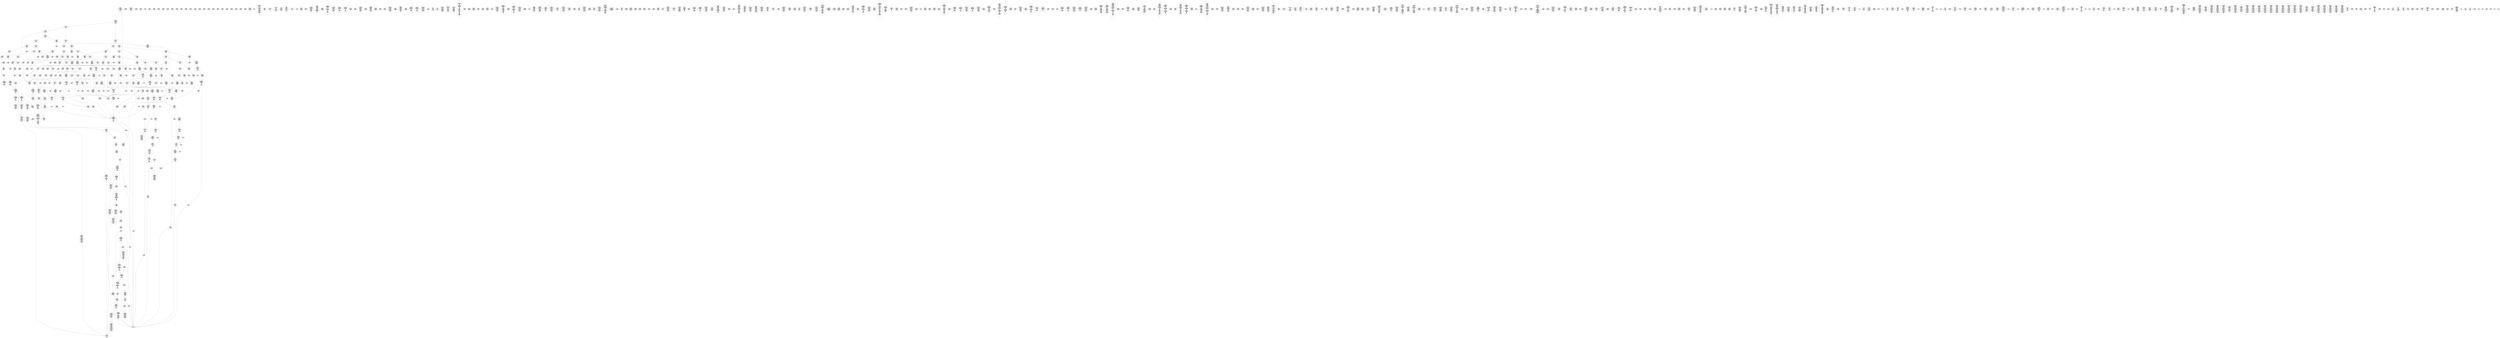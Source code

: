 /* Generated by GvGen v.1.0 (https://www.github.com/stricaud/gvgen) */

digraph G {
compound=true;
   node1 [label="[anywhere]"];
   node2 [label="# 0x0
PUSHX Data
PUSHX Data
MSTORE
PUSHX LogicData
CALLDATASIZE
LT
PUSHX Data
JUMPI
"];
   node3 [label="# 0xd
PUSHX Data
CALLDATALOAD
PUSHX BitData
SHR
PUSHX LogicData
GT
PUSHX Data
JUMPI
"];
   node4 [label="# 0x1e
PUSHX LogicData
GT
PUSHX Data
JUMPI
"];
   node5 [label="# 0x29
PUSHX LogicData
GT
PUSHX Data
JUMPI
"];
   node6 [label="# 0x34
PUSHX LogicData
EQ
PUSHX Data
JUMPI
"];
   node7 [label="# 0x3f
PUSHX LogicData
EQ
PUSHX Data
JUMPI
"];
   node8 [label="# 0x4a
PUSHX LogicData
EQ
PUSHX Data
JUMPI
"];
   node9 [label="# 0x55
PUSHX LogicData
EQ
PUSHX Data
JUMPI
"];
   node10 [label="# 0x60
PUSHX LogicData
EQ
PUSHX Data
JUMPI
"];
   node11 [label="# 0x6b
PUSHX LogicData
EQ
PUSHX Data
JUMPI
"];
   node12 [label="# 0x76
PUSHX Data
JUMP
"];
   node13 [label="# 0x7a
JUMPDEST
PUSHX LogicData
EQ
PUSHX Data
JUMPI
"];
   node14 [label="# 0x86
PUSHX LogicData
EQ
PUSHX Data
JUMPI
"];
   node15 [label="# 0x91
PUSHX LogicData
EQ
PUSHX Data
JUMPI
"];
   node16 [label="# 0x9c
PUSHX LogicData
EQ
PUSHX Data
JUMPI
"];
   node17 [label="# 0xa7
PUSHX LogicData
EQ
PUSHX Data
JUMPI
"];
   node18 [label="# 0xb2
PUSHX Data
JUMP
"];
   node19 [label="# 0xb6
JUMPDEST
PUSHX LogicData
GT
PUSHX Data
JUMPI
"];
   node20 [label="# 0xc2
PUSHX LogicData
EQ
PUSHX Data
JUMPI
"];
   node21 [label="# 0xcd
PUSHX LogicData
EQ
PUSHX Data
JUMPI
"];
   node22 [label="# 0xd8
PUSHX LogicData
EQ
PUSHX Data
JUMPI
"];
   node23 [label="# 0xe3
PUSHX LogicData
EQ
PUSHX Data
JUMPI
"];
   node24 [label="# 0xee
PUSHX LogicData
EQ
PUSHX Data
JUMPI
"];
   node25 [label="# 0xf9
PUSHX Data
JUMP
"];
   node26 [label="# 0xfd
JUMPDEST
PUSHX LogicData
EQ
PUSHX Data
JUMPI
"];
   node27 [label="# 0x109
PUSHX LogicData
EQ
PUSHX Data
JUMPI
"];
   node28 [label="# 0x114
PUSHX LogicData
EQ
PUSHX Data
JUMPI
"];
   node29 [label="# 0x11f
PUSHX LogicData
EQ
PUSHX Data
JUMPI
"];
   node30 [label="# 0x12a
PUSHX LogicData
EQ
PUSHX Data
JUMPI
"];
   node31 [label="# 0x135
PUSHX Data
JUMP
"];
   node32 [label="# 0x139
JUMPDEST
PUSHX LogicData
GT
PUSHX Data
JUMPI
"];
   node33 [label="# 0x145
PUSHX LogicData
GT
PUSHX Data
JUMPI
"];
   node34 [label="# 0x150
PUSHX LogicData
EQ
PUSHX Data
JUMPI
"];
   node35 [label="# 0x15b
PUSHX LogicData
EQ
PUSHX Data
JUMPI
"];
   node36 [label="# 0x166
PUSHX LogicData
EQ
PUSHX Data
JUMPI
"];
   node37 [label="# 0x171
PUSHX LogicData
EQ
PUSHX Data
JUMPI
"];
   node38 [label="# 0x17c
PUSHX LogicData
EQ
PUSHX Data
JUMPI
"];
   node39 [label="# 0x187
PUSHX Data
JUMP
"];
   node40 [label="# 0x18b
JUMPDEST
PUSHX LogicData
EQ
PUSHX Data
JUMPI
"];
   node41 [label="# 0x197
PUSHX LogicData
EQ
PUSHX Data
JUMPI
"];
   node42 [label="# 0x1a2
PUSHX LogicData
EQ
PUSHX Data
JUMPI
"];
   node43 [label="# 0x1ad
PUSHX LogicData
EQ
PUSHX Data
JUMPI
"];
   node44 [label="# 0x1b8
PUSHX LogicData
EQ
PUSHX Data
JUMPI
"];
   node45 [label="# 0x1c3
PUSHX Data
JUMP
"];
   node46 [label="# 0x1c7
JUMPDEST
PUSHX LogicData
GT
PUSHX Data
JUMPI
"];
   node47 [label="# 0x1d3
PUSHX LogicData
EQ
PUSHX Data
JUMPI
"];
   node48 [label="# 0x1de
PUSHX LogicData
EQ
PUSHX Data
JUMPI
"];
   node49 [label="# 0x1e9
PUSHX LogicData
EQ
PUSHX Data
JUMPI
"];
   node50 [label="# 0x1f4
PUSHX LogicData
EQ
PUSHX Data
JUMPI
"];
   node51 [label="# 0x1ff
PUSHX LogicData
EQ
PUSHX Data
JUMPI
"];
   node52 [label="# 0x20a
PUSHX Data
JUMP
"];
   node53 [label="# 0x20e
JUMPDEST
PUSHX LogicData
EQ
PUSHX Data
JUMPI
"];
   node54 [label="# 0x21a
PUSHX LogicData
EQ
PUSHX Data
JUMPI
"];
   node55 [label="# 0x225
PUSHX LogicData
EQ
PUSHX Data
JUMPI
"];
   node56 [label="# 0x230
PUSHX LogicData
EQ
PUSHX Data
JUMPI
"];
   node57 [label="# 0x23b
PUSHX LogicData
EQ
PUSHX Data
JUMPI
"];
   node58 [label="# 0x246
JUMPDEST
PUSHX Data
REVERT
"];
   node59 [label="# 0x24b
JUMPDEST
CALLVALUE
ISZERO
PUSHX Data
JUMPI
"];
   node60 [label="# 0x253
PUSHX Data
REVERT
"];
   node61 [label="# 0x257
JUMPDEST
PUSHX Data
PUSHX Data
CALLDATASIZE
PUSHX Data
PUSHX Data
JUMP
"];
   node62 [label="# 0x266
JUMPDEST
PUSHX Data
JUMP
"];
   node63 [label="# 0x26b
JUMPDEST
PUSHX MemData
MLOAD
PUSHX Data
PUSHX Data
JUMP
"];
   node64 [label="# 0x278
JUMPDEST
PUSHX MemData
MLOAD
SUB
RETURN
"];
   node65 [label="# 0x281
JUMPDEST
CALLVALUE
ISZERO
PUSHX Data
JUMPI
"];
   node66 [label="# 0x289
PUSHX Data
REVERT
"];
   node67 [label="# 0x28d
JUMPDEST
PUSHX Data
PUSHX Data
JUMP
"];
   node68 [label="# 0x296
JUMPDEST
PUSHX MemData
MLOAD
PUSHX Data
PUSHX Data
JUMP
"];
   node69 [label="# 0x2a3
JUMPDEST
CALLVALUE
ISZERO
PUSHX Data
JUMPI
"];
   node70 [label="# 0x2ab
PUSHX Data
REVERT
"];
   node71 [label="# 0x2af
JUMPDEST
PUSHX Data
PUSHX Data
JUMP
"];
   node72 [label="# 0x2b8
JUMPDEST
PUSHX MemData
MLOAD
PUSHX Data
PUSHX Data
JUMP
"];
   node73 [label="# 0x2c5
JUMPDEST
CALLVALUE
ISZERO
PUSHX Data
JUMPI
"];
   node74 [label="# 0x2cd
PUSHX Data
REVERT
"];
   node75 [label="# 0x2d1
JUMPDEST
PUSHX Data
PUSHX Data
CALLDATASIZE
PUSHX Data
PUSHX Data
JUMP
"];
   node76 [label="# 0x2e0
JUMPDEST
PUSHX Data
JUMP
"];
   node77 [label="# 0x2e5
JUMPDEST
PUSHX MemData
MLOAD
PUSHX Data
PUSHX Data
JUMP
"];
   node78 [label="# 0x2f2
JUMPDEST
CALLVALUE
ISZERO
PUSHX Data
JUMPI
"];
   node79 [label="# 0x2fa
PUSHX Data
REVERT
"];
   node80 [label="# 0x2fe
JUMPDEST
PUSHX Data
PUSHX Data
CALLDATASIZE
PUSHX Data
PUSHX Data
JUMP
"];
   node81 [label="# 0x30d
JUMPDEST
PUSHX Data
JUMP
"];
   node82 [label="# 0x312
JUMPDEST
STOP
"];
   node83 [label="# 0x314
JUMPDEST
CALLVALUE
ISZERO
PUSHX Data
JUMPI
"];
   node84 [label="# 0x31c
PUSHX Data
REVERT
"];
   node85 [label="# 0x320
JUMPDEST
PUSHX Data
PUSHX Data
CALLDATASIZE
PUSHX Data
PUSHX Data
JUMP
"];
   node86 [label="# 0x32f
JUMPDEST
PUSHX Data
JUMP
"];
   node87 [label="# 0x334
JUMPDEST
CALLVALUE
ISZERO
PUSHX Data
JUMPI
"];
   node88 [label="# 0x33c
PUSHX Data
REVERT
"];
   node89 [label="# 0x340
JUMPDEST
PUSHX Data
PUSHX Data
JUMP
"];
   node90 [label="# 0x349
JUMPDEST
CALLVALUE
ISZERO
PUSHX Data
JUMPI
"];
   node91 [label="# 0x351
PUSHX Data
REVERT
"];
   node92 [label="# 0x355
JUMPDEST
PUSHX Data
PUSHX Data
CALLDATASIZE
PUSHX Data
PUSHX Data
JUMP
"];
   node93 [label="# 0x364
JUMPDEST
PUSHX Data
JUMP
"];
   node94 [label="# 0x369
JUMPDEST
CALLVALUE
ISZERO
PUSHX Data
JUMPI
"];
   node95 [label="# 0x371
PUSHX Data
REVERT
"];
   node96 [label="# 0x375
JUMPDEST
PUSHX Data
PUSHX Data
CALLDATASIZE
PUSHX Data
PUSHX Data
JUMP
"];
   node97 [label="# 0x384
JUMPDEST
PUSHX Data
JUMP
"];
   node98 [label="# 0x389
JUMPDEST
CALLVALUE
ISZERO
PUSHX Data
JUMPI
"];
   node99 [label="# 0x391
PUSHX Data
REVERT
"];
   node100 [label="# 0x395
JUMPDEST
PUSHX Data
PUSHX Data
CALLDATASIZE
PUSHX Data
PUSHX Data
JUMP
"];
   node101 [label="# 0x3a4
JUMPDEST
PUSHX Data
JUMP
"];
   node102 [label="# 0x3a9
JUMPDEST
CALLVALUE
ISZERO
PUSHX Data
JUMPI
"];
   node103 [label="# 0x3b1
PUSHX Data
REVERT
"];
   node104 [label="# 0x3b5
JUMPDEST
PUSHX Data
PUSHX Data
JUMP
"];
   node105 [label="# 0x3be
JUMPDEST
CALLVALUE
ISZERO
PUSHX Data
JUMPI
"];
   node106 [label="# 0x3c6
PUSHX Data
REVERT
"];
   node107 [label="# 0x3ca
JUMPDEST
PUSHX Data
PUSHX Data
CALLDATASIZE
PUSHX Data
PUSHX Data
JUMP
"];
   node108 [label="# 0x3d9
JUMPDEST
PUSHX Data
JUMP
"];
   node109 [label="# 0x3de
JUMPDEST
CALLVALUE
ISZERO
PUSHX Data
JUMPI
"];
   node110 [label="# 0x3e6
PUSHX Data
REVERT
"];
   node111 [label="# 0x3ea
JUMPDEST
PUSHX Data
PUSHX Data
CALLDATASIZE
PUSHX Data
PUSHX Data
JUMP
"];
   node112 [label="# 0x3f9
JUMPDEST
PUSHX Data
JUMP
"];
   node113 [label="# 0x3fe
JUMPDEST
CALLVALUE
ISZERO
PUSHX Data
JUMPI
"];
   node114 [label="# 0x406
PUSHX Data
REVERT
"];
   node115 [label="# 0x40a
JUMPDEST
PUSHX Data
PUSHX Data
CALLDATASIZE
PUSHX Data
PUSHX Data
JUMP
"];
   node116 [label="# 0x419
JUMPDEST
PUSHX Data
JUMP
"];
   node117 [label="# 0x41e
JUMPDEST
CALLVALUE
ISZERO
PUSHX Data
JUMPI
"];
   node118 [label="# 0x426
PUSHX Data
REVERT
"];
   node119 [label="# 0x42a
JUMPDEST
PUSHX Data
PUSHX Data
CALLDATASIZE
PUSHX Data
PUSHX Data
JUMP
"];
   node120 [label="# 0x439
JUMPDEST
PUSHX Data
JUMP
"];
   node121 [label="# 0x43e
JUMPDEST
CALLVALUE
ISZERO
PUSHX Data
JUMPI
"];
   node122 [label="# 0x446
PUSHX Data
REVERT
"];
   node123 [label="# 0x44a
JUMPDEST
PUSHX Data
PUSHX Data
CALLDATASIZE
PUSHX Data
PUSHX Data
JUMP
"];
   node124 [label="# 0x459
JUMPDEST
PUSHX Data
JUMP
"];
   node125 [label="# 0x45e
JUMPDEST
PUSHX Data
PUSHX Data
CALLDATASIZE
PUSHX Data
PUSHX Data
JUMP
"];
   node126 [label="# 0x46c
JUMPDEST
PUSHX Data
JUMP
"];
   node127 [label="# 0x471
JUMPDEST
CALLVALUE
ISZERO
PUSHX Data
JUMPI
"];
   node128 [label="# 0x479
PUSHX Data
REVERT
"];
   node129 [label="# 0x47d
JUMPDEST
PUSHX Data
PUSHX Data
CALLDATASIZE
PUSHX Data
PUSHX Data
JUMP
"];
   node130 [label="# 0x48c
JUMPDEST
PUSHX Data
JUMP
"];
   node131 [label="# 0x491
JUMPDEST
CALLVALUE
ISZERO
PUSHX Data
JUMPI
"];
   node132 [label="# 0x499
PUSHX Data
REVERT
"];
   node133 [label="# 0x49d
JUMPDEST
PUSHX Data
PUSHX Data
CALLDATASIZE
PUSHX Data
PUSHX Data
JUMP
"];
   node134 [label="# 0x4ac
JUMPDEST
PUSHX Data
JUMP
"];
   node135 [label="# 0x4b1
JUMPDEST
CALLVALUE
ISZERO
PUSHX Data
JUMPI
"];
   node136 [label="# 0x4b9
PUSHX Data
REVERT
"];
   node137 [label="# 0x4bd
JUMPDEST
PUSHX Data
PUSHX Data
JUMP
"];
   node138 [label="# 0x4c6
JUMPDEST
CALLVALUE
ISZERO
PUSHX Data
JUMPI
"];
   node139 [label="# 0x4ce
PUSHX Data
REVERT
"];
   node140 [label="# 0x4d2
JUMPDEST
PUSHX Data
PUSHX Data
CALLDATASIZE
PUSHX Data
PUSHX Data
JUMP
"];
   node141 [label="# 0x4e1
JUMPDEST
PUSHX Data
JUMP
"];
   node142 [label="# 0x4e6
JUMPDEST
CALLVALUE
ISZERO
PUSHX Data
JUMPI
"];
   node143 [label="# 0x4ee
PUSHX Data
REVERT
"];
   node144 [label="# 0x4f2
JUMPDEST
PUSHX Data
PUSHX Data
JUMP
"];
   node145 [label="# 0x4fb
JUMPDEST
CALLVALUE
ISZERO
PUSHX Data
JUMPI
"];
   node146 [label="# 0x503
PUSHX Data
REVERT
"];
   node147 [label="# 0x507
JUMPDEST
PUSHX Data
PUSHX Data
CALLDATASIZE
PUSHX Data
PUSHX Data
JUMP
"];
   node148 [label="# 0x516
JUMPDEST
PUSHX Data
JUMP
"];
   node149 [label="# 0x51b
JUMPDEST
CALLVALUE
ISZERO
PUSHX Data
JUMPI
"];
   node150 [label="# 0x523
PUSHX Data
REVERT
"];
   node151 [label="# 0x527
JUMPDEST
PUSHX Data
PUSHX Data
JUMP
"];
   node152 [label="# 0x530
JUMPDEST
CALLVALUE
ISZERO
PUSHX Data
JUMPI
"];
   node153 [label="# 0x538
PUSHX Data
REVERT
"];
   node154 [label="# 0x53c
JUMPDEST
PUSHX Data
PUSHX Data
JUMP
"];
   node155 [label="# 0x545
JUMPDEST
CALLVALUE
ISZERO
PUSHX Data
JUMPI
"];
   node156 [label="# 0x54d
PUSHX Data
REVERT
"];
   node157 [label="# 0x551
JUMPDEST
PUSHX Data
PUSHX Data
JUMP
"];
   node158 [label="# 0x55a
JUMPDEST
CALLVALUE
ISZERO
PUSHX Data
JUMPI
"];
   node159 [label="# 0x562
PUSHX Data
REVERT
"];
   node160 [label="# 0x566
JUMPDEST
PUSHX Data
PUSHX Data
JUMP
"];
   node161 [label="# 0x56f
JUMPDEST
CALLVALUE
ISZERO
PUSHX Data
JUMPI
"];
   node162 [label="# 0x577
PUSHX Data
REVERT
"];
   node163 [label="# 0x57b
JUMPDEST
PUSHX Data
PUSHX Data
CALLDATASIZE
PUSHX Data
PUSHX Data
JUMP
"];
   node164 [label="# 0x58a
JUMPDEST
PUSHX Data
JUMP
"];
   node165 [label="# 0x58f
JUMPDEST
CALLVALUE
ISZERO
PUSHX Data
JUMPI
"];
   node166 [label="# 0x597
PUSHX Data
REVERT
"];
   node167 [label="# 0x59b
JUMPDEST
PUSHX Data
PUSHX Data
JUMP
"];
   node168 [label="# 0x5a4
JUMPDEST
PUSHX Data
PUSHX Data
CALLDATASIZE
PUSHX Data
PUSHX Data
JUMP
"];
   node169 [label="# 0x5b2
JUMPDEST
PUSHX Data
JUMP
"];
   node170 [label="# 0x5b7
JUMPDEST
CALLVALUE
ISZERO
PUSHX Data
JUMPI
"];
   node171 [label="# 0x5bf
PUSHX Data
REVERT
"];
   node172 [label="# 0x5c3
JUMPDEST
PUSHX Data
PUSHX Data
JUMP
"];
   node173 [label="# 0x5cc
JUMPDEST
CALLVALUE
ISZERO
PUSHX Data
JUMPI
"];
   node174 [label="# 0x5d4
PUSHX Data
REVERT
"];
   node175 [label="# 0x5d8
JUMPDEST
PUSHX Data
PUSHX Data
CALLDATASIZE
PUSHX Data
PUSHX Data
JUMP
"];
   node176 [label="# 0x5e7
JUMPDEST
PUSHX Data
JUMP
"];
   node177 [label="# 0x5ec
JUMPDEST
CALLVALUE
ISZERO
PUSHX Data
JUMPI
"];
   node178 [label="# 0x5f4
PUSHX Data
REVERT
"];
   node179 [label="# 0x5f8
JUMPDEST
PUSHX Data
PUSHX Data
JUMP
"];
   node180 [label="# 0x601
JUMPDEST
CALLVALUE
ISZERO
PUSHX Data
JUMPI
"];
   node181 [label="# 0x609
PUSHX Data
REVERT
"];
   node182 [label="# 0x60d
JUMPDEST
PUSHX Data
PUSHX Data
CALLDATASIZE
PUSHX Data
PUSHX Data
JUMP
"];
   node183 [label="# 0x61c
JUMPDEST
PUSHX Data
JUMP
"];
   node184 [label="# 0x621
JUMPDEST
CALLVALUE
ISZERO
PUSHX Data
JUMPI
"];
   node185 [label="# 0x629
PUSHX Data
REVERT
"];
   node186 [label="# 0x62d
JUMPDEST
PUSHX Data
PUSHX Data
CALLDATASIZE
PUSHX Data
PUSHX Data
JUMP
"];
   node187 [label="# 0x63c
JUMPDEST
PUSHX Data
JUMP
"];
   node188 [label="# 0x641
JUMPDEST
CALLVALUE
ISZERO
PUSHX Data
JUMPI
"];
   node189 [label="# 0x649
PUSHX Data
REVERT
"];
   node190 [label="# 0x64d
JUMPDEST
PUSHX Data
PUSHX Data
JUMP
"];
   node191 [label="# 0x656
JUMPDEST
CALLVALUE
ISZERO
PUSHX Data
JUMPI
"];
   node192 [label="# 0x65e
PUSHX Data
REVERT
"];
   node193 [label="# 0x662
JUMPDEST
PUSHX Data
PUSHX Data
CALLDATASIZE
PUSHX Data
PUSHX Data
JUMP
"];
   node194 [label="# 0x671
JUMPDEST
PUSHX Data
JUMP
"];
   node195 [label="# 0x676
JUMPDEST
CALLVALUE
ISZERO
PUSHX Data
JUMPI
"];
   node196 [label="# 0x67e
PUSHX Data
REVERT
"];
   node197 [label="# 0x682
JUMPDEST
PUSHX Data
PUSHX Data
JUMP
"];
   node198 [label="# 0x68b
JUMPDEST
CALLVALUE
ISZERO
PUSHX Data
JUMPI
"];
   node199 [label="# 0x693
PUSHX Data
REVERT
"];
   node200 [label="# 0x697
JUMPDEST
PUSHX Data
PUSHX Data
CALLDATASIZE
PUSHX Data
PUSHX Data
JUMP
"];
   node201 [label="# 0x6a6
JUMPDEST
PUSHX Data
JUMP
"];
   node202 [label="# 0x6ab
JUMPDEST
CALLVALUE
ISZERO
PUSHX Data
JUMPI
"];
   node203 [label="# 0x6b3
PUSHX Data
REVERT
"];
   node204 [label="# 0x6b7
JUMPDEST
PUSHX Data
PUSHX Data
JUMP
"];
   node205 [label="# 0x6c0
JUMPDEST
CALLVALUE
ISZERO
PUSHX Data
JUMPI
"];
   node206 [label="# 0x6c8
PUSHX Data
REVERT
"];
   node207 [label="# 0x6cc
JUMPDEST
PUSHX Data
PUSHX Data
CALLDATASIZE
PUSHX Data
PUSHX Data
JUMP
"];
   node208 [label="# 0x6db
JUMPDEST
PUSHX Data
JUMP
"];
   node209 [label="# 0x6e0
JUMPDEST
PUSHX Data
PUSHX Data
PUSHX Data
JUMP
"];
   node210 [label="# 0x6eb
JUMPDEST
"];
   node211 [label="# 0x6ee
JUMPDEST
JUMP
"];
   node212 [label="# 0x6f3
JUMPDEST
PUSHX StorData
SLOAD
JUMP
"];
   node213 [label="# 0x6f9
JUMPDEST
PUSHX Data
PUSHX StorData
SLOAD
PUSHX Data
PUSHX Data
JUMP
"];
   node214 [label="# 0x708
JUMPDEST
PUSHX ArithData
ADD
PUSHX ArithData
DIV
MUL
PUSHX ArithData
ADD
PUSHX MemData
MLOAD
ADD
PUSHX Data
MSTORE
MSTORE
PUSHX ArithData
ADD
SLOAD
PUSHX Data
PUSHX Data
JUMP
"];
   node215 [label="# 0x734
JUMPDEST
ISZERO
PUSHX Data
JUMPI
"];
   node216 [label="# 0x73b
PUSHX LogicData
LT
PUSHX Data
JUMPI
"];
   node217 [label="# 0x743
PUSHX ArithData
SLOAD
DIV
MUL
MSTORE
PUSHX ArithData
ADD
PUSHX Data
JUMP
"];
   node218 [label="# 0x756
JUMPDEST
ADD
PUSHX Data
MSTORE
PUSHX Data
PUSHX Data
SHA3
"];
   node219 [label="# 0x764
JUMPDEST
SLOAD
MSTORE
PUSHX ArithData
ADD
PUSHX ArithData
ADD
GT
PUSHX Data
JUMPI
"];
   node220 [label="# 0x778
SUB
PUSHX BitData
AND
ADD
"];
   node221 [label="# 0x781
JUMPDEST
JUMP
"];
   node222 [label="# 0x78b
JUMPDEST
PUSHX Data
PUSHX Data
PUSHX Data
JUMP
"];
   node223 [label="# 0x796
JUMPDEST
PUSHX Data
JUMPI
"];
   node224 [label="# 0x79b
PUSHX MemData
MLOAD
PUSHX BitData
PUSHX BitData
SHL
MSTORE
PUSHX ArithData
ADD
PUSHX Data
PUSHX Data
JUMP
"];
   node225 [label="# 0x7b2
JUMPDEST
PUSHX MemData
MLOAD
SUB
REVERT
"];
   node226 [label="# 0x7bb
JUMPDEST
PUSHX Data
MSTORE
PUSHX Data
PUSHX Data
MSTORE
PUSHX Data
SHA3
SLOAD
PUSHX ArithData
PUSHX BitData
PUSHX BitData
SHL
SUB
AND
JUMP
"];
   node227 [label="# 0x7d7
JUMPDEST
PUSHX Data
PUSHX Data
PUSHX Data
JUMP
"];
   node228 [label="# 0x7e2
JUMPDEST
PUSHX ArithData
PUSHX BitData
PUSHX BitData
SHL
SUB
AND
PUSHX ArithData
PUSHX BitData
PUSHX BitData
SHL
SUB
AND
EQ
ISZERO
PUSHX Data
JUMPI
"];
   node229 [label="# 0x7ff
PUSHX MemData
MLOAD
PUSHX BitData
PUSHX BitData
SHL
MSTORE
PUSHX ArithData
ADD
PUSHX Data
PUSHX Data
JUMP
"];
   node230 [label="# 0x816
JUMPDEST
PUSHX ArithData
PUSHX BitData
PUSHX BitData
SHL
SUB
AND
PUSHX Data
PUSHX Data
JUMP
"];
   node231 [label="# 0x828
JUMPDEST
PUSHX ArithData
PUSHX BitData
PUSHX BitData
SHL
SUB
AND
EQ
PUSHX Data
JUMPI
"];
   node232 [label="# 0x838
PUSHX Data
PUSHX Data
PUSHX Data
JUMP
"];
   node233 [label="# 0x844
JUMPDEST
PUSHX Data
JUMPI
"];
   node234 [label="# 0x849
PUSHX MemData
MLOAD
PUSHX BitData
PUSHX BitData
SHL
MSTORE
PUSHX ArithData
ADD
PUSHX Data
PUSHX Data
JUMP
"];
   node235 [label="# 0x860
JUMPDEST
PUSHX Data
PUSHX Data
JUMP
"];
   node236 [label="# 0x86a
JUMPDEST
JUMP
"];
   node237 [label="# 0x86f
JUMPDEST
PUSHX Data
PUSHX Data
MSTORE
PUSHX Data
MSTORE
PUSHX Data
SHA3
SLOAD
PUSHX BitData
AND
JUMP
"];
   node238 [label="# 0x884
JUMPDEST
PUSHX StorData
SLOAD
JUMP
"];
   node239 [label="# 0x88a
JUMPDEST
PUSHX Data
PUSHX Data
PUSHX Data
JUMP
"];
   node240 [label="# 0x895
JUMPDEST
PUSHX Data
JUMP
"];
   node241 [label="# 0x89b
JUMPDEST
PUSHX Data
JUMPI
"];
   node242 [label="# 0x8a0
PUSHX MemData
MLOAD
PUSHX BitData
PUSHX BitData
SHL
MSTORE
PUSHX ArithData
ADD
PUSHX Data
PUSHX Data
JUMP
"];
   node243 [label="# 0x8b7
JUMPDEST
PUSHX Data
PUSHX Data
JUMP
"];
   node244 [label="# 0x8c2
JUMPDEST
PUSHX Data
MSTORE
PUSHX Data
PUSHX Data
MSTORE
PUSHX Data
SHA3
PUSHX ArithData
ADD
SLOAD
JUMP
"];
   node245 [label="# 0x8d7
JUMPDEST
PUSHX Data
PUSHX Data
JUMP
"];
   node246 [label="# 0x8df
JUMPDEST
PUSHX ArithData
PUSHX BitData
PUSHX BitData
SHL
SUB
AND
PUSHX Data
PUSHX Data
JUMP
"];
   node247 [label="# 0x8f0
JUMPDEST
PUSHX ArithData
PUSHX BitData
PUSHX BitData
SHL
SUB
AND
EQ
PUSHX Data
JUMPI
"];
   node248 [label="# 0x8ff
PUSHX MemData
MLOAD
PUSHX BitData
PUSHX BitData
SHL
MSTORE
PUSHX ArithData
ADD
PUSHX Data
PUSHX Data
JUMP
"];
   node249 [label="# 0x916
JUMPDEST
PUSHX Data
"];
   node250 [label="# 0x919
JUMPDEST
MLOAD
LT
ISZERO
PUSHX Data
JUMPI
"];
   node251 [label="# 0x923
MLOAD
LT
PUSHX Data
JUMPI
"];
   node252 [label="# 0x92d
PUSHX BitData
PUSHX BitData
SHL
PUSHX Data
MSTORE
PUSHX Data
PUSHX Data
MSTORE
PUSHX Data
PUSHX Data
REVERT
"];
   node253 [label="# 0x942
JUMPDEST
PUSHX ArithData
MUL
PUSHX ArithData
ADD
ADD
MLOAD
PUSHX Data
PUSHX Data
MLOAD
LT
PUSHX Data
JUMPI
"];
   node254 [label="# 0x959
PUSHX BitData
PUSHX BitData
SHL
PUSHX Data
MSTORE
PUSHX Data
PUSHX Data
MSTORE
PUSHX Data
PUSHX Data
REVERT
"];
   node255 [label="# 0x96e
JUMPDEST
PUSHX ArithData
MUL
ADD
ADD
MLOAD
PUSHX ArithData
PUSHX BitData
PUSHX BitData
SHL
SUB
AND
MSTORE
ADD
MSTORE
PUSHX ArithData
ADD
PUSHX Data
SHA3
SLOAD
PUSHX BitData
NOT
AND
ISZERO
ISZERO
OR
SSTORE
PUSHX Data
PUSHX Data
JUMP
"];
   node256 [label="# 0x9aa
JUMPDEST
PUSHX Data
JUMP
"];
   node257 [label="# 0x9b2
JUMPDEST
PUSHX StorData
SLOAD
JUMP
"];
   node258 [label="# 0x9b8
JUMPDEST
PUSHX Data
PUSHX Data
JUMP
"];
   node259 [label="# 0x9c1
JUMPDEST
PUSHX Data
PUSHX Data
PUSHX Data
JUMP
"];
   node260 [label="# 0x9cd
JUMPDEST
PUSHX Data
JUMP
"];
   node261 [label="# 0x9d2
JUMPDEST
PUSHX Data
PUSHX Data
JUMP
"];
   node262 [label="# 0x9dc
JUMPDEST
PUSHX Data
PUSHX Data
PUSHX Data
JUMP
"];
   node263 [label="# 0x9e7
JUMPDEST
LT
PUSHX Data
JUMPI
"];
   node264 [label="# 0x9ee
PUSHX MemData
MLOAD
PUSHX BitData
PUSHX BitData
SHL
MSTORE
PUSHX ArithData
ADD
PUSHX Data
PUSHX Data
JUMP
"];
   node265 [label="# 0xa05
JUMPDEST
PUSHX ArithData
PUSHX BitData
PUSHX BitData
SHL
SUB
AND
PUSHX Data
MSTORE
PUSHX Data
PUSHX Data
MSTORE
PUSHX Data
SHA3
MSTORE
MSTORE
SHA3
SLOAD
JUMP
"];
   node266 [label="# 0xa2e
JUMPDEST
PUSHX Data
PUSHX Data
JUMP
"];
   node267 [label="# 0xa36
JUMPDEST
PUSHX ArithData
PUSHX BitData
PUSHX BitData
SHL
SUB
AND
PUSHX ArithData
PUSHX BitData
PUSHX BitData
SHL
SUB
AND
EQ
PUSHX Data
JUMPI
"];
   node268 [label="# 0xa4f
PUSHX MemData
MLOAD
PUSHX BitData
PUSHX BitData
SHL
MSTORE
PUSHX ArithData
ADD
PUSHX Data
PUSHX Data
JUMP
"];
   node269 [label="# 0xa66
JUMPDEST
PUSHX Data
PUSHX Data
JUMP
"];
   node270 [label="# 0xa70
JUMPDEST
JUMP
"];
   node271 [label="# 0xa74
JUMPDEST
PUSHX Data
PUSHX Data
MSTORE
PUSHX Data
MSTORE
PUSHX Data
SHA3
SLOAD
PUSHX BitData
AND
JUMP
"];
   node272 [label="# 0xa89
JUMPDEST
PUSHX Data
PUSHX MemData
MLOAD
PUSHX ArithData
ADD
PUSHX Data
MSTORE
PUSHX Data
MSTORE
PUSHX Data
JUMP
"];
   node273 [label="# 0xaa4
JUMPDEST
PUSHX Data
PUSHX StorData
SLOAD
TIMESTAMP
LT
ISZERO
PUSHX Data
JUMPI
"];
   node274 [label="# 0xab1
PUSHX MemData
MLOAD
PUSHX BitData
PUSHX BitData
SHL
MSTORE
PUSHX ArithData
ADD
PUSHX Data
PUSHX Data
JUMP
"];
   node275 [label="# 0xac8
JUMPDEST
PUSHX LogicData
GT
ISZERO
PUSHX Data
JUMPI
"];
   node276 [label="# 0xad2
PUSHX MemData
MLOAD
PUSHX BitData
PUSHX BitData
SHL
MSTORE
PUSHX ArithData
ADD
PUSHX Data
PUSHX Data
JUMP
"];
   node277 [label="# 0xae9
JUMPDEST
PUSHX StorData
SLOAD
PUSHX Data
PUSHX Data
JUMP
"];
   node278 [label="# 0xaf5
JUMPDEST
PUSHX Data
PUSHX Data
JUMP
"];
   node279 [label="# 0xaff
JUMPDEST
GT
ISZERO
PUSHX Data
JUMPI
"];
   node280 [label="# 0xb06
PUSHX MemData
MLOAD
PUSHX BitData
PUSHX BitData
SHL
MSTORE
PUSHX ArithData
ADD
PUSHX Data
PUSHX Data
JUMP
"];
   node281 [label="# 0xb1d
JUMPDEST
PUSHX Data
PUSHX Data
PUSHX Data
JUMP
"];
   node282 [label="# 0xb2f
JUMPDEST
CALLVALUE
EQ
PUSHX Data
JUMPI
"];
   node283 [label="# 0xb36
PUSHX MemData
MLOAD
PUSHX BitData
PUSHX BitData
SHL
MSTORE
PUSHX ArithData
ADD
PUSHX Data
PUSHX Data
JUMP
"];
   node284 [label="# 0xb4d
JUMPDEST
PUSHX StorData
SLOAD
PUSHX MemData
MLOAD
PUSHX ArithData
PUSHX BitData
PUSHX BitData
SHL
SUB
AND
CALLVALUE
ISZERO
PUSHX ArithData
MUL
PUSHX Data
CALL
ISZERO
ISZERO
PUSHX Data
JUMPI
"];
   node285 [label="# 0xb7d
RETURNDATASIZE
PUSHX Data
RETURNDATACOPY
RETURNDATASIZE
PUSHX Data
REVERT
"];
   node286 [label="# 0xb86
JUMPDEST
PUSHX Data
"];
   node287 [label="# 0xb8a
JUMPDEST
LT
ISZERO
PUSHX Data
JUMPI
"];
   node288 [label="# 0xb93
PUSHX Data
PUSHX Data
PUSHX Data
JUMP
"];
   node289 [label="# 0xb9c
JUMPDEST
PUSHX Data
PUSHX Data
PUSHX Data
PUSHX Data
JUMP
"];
   node290 [label="# 0xba8
JUMPDEST
PUSHX Data
PUSHX Data
JUMP
"];
   node291 [label="# 0xbb4
JUMPDEST
PUSHX Data
PUSHX Data
JUMP
"];
   node292 [label="# 0xbbe
JUMPDEST
PUSHX Data
PUSHX Data
JUMP
"];
   node293 [label="# 0xbc9
JUMPDEST
PUSHX Data
JUMP
"];
   node294 [label="# 0xbd1
JUMPDEST
PUSHX Data
JUMP
"];
   node295 [label="# 0xbdc
JUMPDEST
PUSHX Data
PUSHX Data
PUSHX Data
JUMP
"];
   node296 [label="# 0xbe6
JUMPDEST
LT
PUSHX Data
JUMPI
"];
   node297 [label="# 0xbed
PUSHX MemData
MLOAD
PUSHX BitData
PUSHX BitData
SHL
MSTORE
PUSHX ArithData
ADD
PUSHX Data
PUSHX Data
JUMP
"];
   node298 [label="# 0xc04
JUMPDEST
PUSHX StorData
SLOAD
LT
PUSHX Data
JUMPI
"];
   node299 [label="# 0xc10
PUSHX BitData
PUSHX BitData
SHL
PUSHX Data
MSTORE
PUSHX Data
PUSHX Data
MSTORE
PUSHX Data
PUSHX Data
REVERT
"];
   node300 [label="# 0xc25
JUMPDEST
PUSHX Data
MSTORE
PUSHX Data
PUSHX Data
SHA3
ADD
SLOAD
JUMP
"];
   node301 [label="# 0xc37
JUMPDEST
PUSHX Data
PUSHX Data
JUMP
"];
   node302 [label="# 0xc3f
JUMPDEST
PUSHX ArithData
PUSHX BitData
PUSHX BitData
SHL
SUB
AND
PUSHX Data
PUSHX Data
JUMP
"];
   node303 [label="# 0xc50
JUMPDEST
PUSHX ArithData
PUSHX BitData
PUSHX BitData
SHL
SUB
AND
EQ
PUSHX Data
JUMPI
"];
   node304 [label="# 0xc5f
PUSHX MemData
MLOAD
PUSHX BitData
PUSHX BitData
SHL
MSTORE
PUSHX ArithData
ADD
PUSHX Data
PUSHX Data
JUMP
"];
   node305 [label="# 0xc76
JUMPDEST
MLOAD
PUSHX Data
PUSHX Data
PUSHX ArithData
ADD
PUSHX Data
JUMP
"];
   node306 [label="# 0xc89
JUMPDEST
PUSHX Data
PUSHX Data
PUSHX Data
PUSHX Data
JUMP
"];
   node307 [label="# 0xc95
JUMPDEST
JUMP
"];
   node308 [label="# 0xc9a
JUMPDEST
PUSHX Data
MSTORE
PUSHX Data
PUSHX Data
MSTORE
PUSHX Data
SHA3
SLOAD
PUSHX ArithData
PUSHX BitData
PUSHX BitData
SHL
SUB
AND
PUSHX Data
JUMPI
"];
   node309 [label="# 0xcb8
PUSHX MemData
MLOAD
PUSHX BitData
PUSHX BitData
SHL
MSTORE
PUSHX ArithData
ADD
PUSHX Data
PUSHX Data
JUMP
"];
   node310 [label="# 0xccf
JUMPDEST
PUSHX Data
PUSHX Data
JUMP
"];
   node311 [label="# 0xcd7
JUMPDEST
PUSHX ArithData
PUSHX BitData
PUSHX BitData
SHL
SUB
AND
PUSHX Data
PUSHX Data
JUMP
"];
   node312 [label="# 0xce8
JUMPDEST
PUSHX ArithData
PUSHX BitData
PUSHX BitData
SHL
SUB
AND
EQ
PUSHX Data
JUMPI
"];
   node313 [label="# 0xcf7
PUSHX MemData
MLOAD
PUSHX BitData
PUSHX BitData
SHL
MSTORE
PUSHX ArithData
ADD
PUSHX Data
PUSHX Data
JUMP
"];
   node314 [label="# 0xd0e
JUMPDEST
PUSHX StorData
SLOAD
PUSHX BitData
PUSHX BitData
SHL
DIV
PUSHX BitData
AND
ISZERO
PUSHX Data
JUMPI
"];
   node315 [label="# 0xd21
PUSHX MemData
MLOAD
PUSHX BitData
PUSHX BitData
SHL
MSTORE
PUSHX ArithData
ADD
PUSHX Data
PUSHX Data
JUMP
"];
   node316 [label="# 0xd38
JUMPDEST
PUSHX Data
"];
   node317 [label="# 0xd3b
JUMPDEST
PUSHX LogicData
LT
ISZERO
PUSHX Data
JUMPI
"];
   node318 [label="# 0xd45
PUSHX Data
PUSHX Data
PUSHX Data
JUMP
"];
   node319 [label="# 0xd4e
JUMPDEST
PUSHX Data
PUSHX Data
PUSHX Data
PUSHX Data
JUMP
"];
   node320 [label="# 0xd5a
JUMPDEST
PUSHX StorData
SLOAD
PUSHX Data
PUSHX ArithData
PUSHX BitData
PUSHX BitData
SHL
SUB
AND
PUSHX Data
JUMP
"];
   node321 [label="# 0xd73
JUMPDEST
PUSHX Data
PUSHX Data
JUMP
"];
   node322 [label="# 0xd7e
JUMPDEST
PUSHX Data
JUMP
"];
   node323 [label="# 0xd86
JUMPDEST
PUSHX StorData
SLOAD
PUSHX BitData
PUSHX BitData
SHL
NOT
AND
PUSHX BitData
PUSHX BitData
SHL
OR
SSTORE
JUMP
"];
   node324 [label="# 0xd9c
JUMPDEST
PUSHX Data
PUSHX ArithData
PUSHX BitData
PUSHX BitData
SHL
SUB
AND
PUSHX Data
JUMPI
"];
   node325 [label="# 0xdad
PUSHX MemData
MLOAD
PUSHX BitData
PUSHX BitData
SHL
MSTORE
PUSHX ArithData
ADD
PUSHX Data
PUSHX Data
JUMP
"];
   node326 [label="# 0xdc4
JUMPDEST
PUSHX ArithData
PUSHX BitData
PUSHX BitData
SHL
SUB
AND
PUSHX Data
MSTORE
PUSHX Data
PUSHX Data
MSTORE
PUSHX Data
SHA3
SLOAD
JUMP
"];
   node327 [label="# 0xde0
JUMPDEST
PUSHX Data
PUSHX Data
JUMP
"];
   node328 [label="# 0xde8
JUMPDEST
PUSHX ArithData
PUSHX BitData
PUSHX BitData
SHL
SUB
AND
PUSHX Data
PUSHX Data
JUMP
"];
   node329 [label="# 0xdf9
JUMPDEST
PUSHX ArithData
PUSHX BitData
PUSHX BitData
SHL
SUB
AND
EQ
PUSHX Data
JUMPI
"];
   node330 [label="# 0xe08
PUSHX MemData
MLOAD
PUSHX BitData
PUSHX BitData
SHL
MSTORE
PUSHX ArithData
ADD
PUSHX Data
PUSHX Data
JUMP
"];
   node331 [label="# 0xe1f
JUMPDEST
PUSHX Data
PUSHX Data
PUSHX Data
JUMP
"];
   node332 [label="# 0xe29
JUMPDEST
JUMP
"];
   node333 [label="# 0xe2b
JUMPDEST
PUSHX StorData
SLOAD
PUSHX ArithData
PUSHX BitData
PUSHX BitData
SHL
SUB
AND
JUMP
"];
   node334 [label="# 0xe3a
JUMPDEST
PUSHX StorData
SLOAD
JUMP
"];
   node335 [label="# 0xe40
JUMPDEST
PUSHX StorData
SLOAD
PUSHX ArithData
PUSHX BitData
PUSHX BitData
SHL
SUB
AND
JUMP
"];
   node336 [label="# 0xe4f
JUMPDEST
PUSHX Data
MSTORE
PUSHX Data
PUSHX Data
MSTORE
PUSHX Data
SHA3
PUSHX ArithData
PUSHX BitData
PUSHX BitData
SHL
SUB
AND
MSTORE
MSTORE
SHA3
SLOAD
PUSHX BitData
AND
JUMP
"];
   node337 [label="# 0xe7a
JUMPDEST
PUSHX Data
PUSHX StorData
SLOAD
PUSHX Data
PUSHX Data
JUMP
"];
   node338 [label="# 0xe89
JUMPDEST
CALLER
PUSHX Data
MSTORE
PUSHX Data
PUSHX Data
MSTORE
PUSHX Data
SHA3
SLOAD
PUSHX BitData
AND
PUSHX Data
JUMPI
"];
   node339 [label="# 0xea1
PUSHX MemData
MLOAD
PUSHX BitData
PUSHX BitData
SHL
MSTORE
PUSHX ArithData
ADD
PUSHX Data
PUSHX Data
JUMP
"];
   node340 [label="# 0xeb8
JUMPDEST
CALLER
PUSHX Data
MSTORE
PUSHX Data
PUSHX Data
MSTORE
PUSHX Data
SHA3
SLOAD
PUSHX BitData
AND
ISZERO
PUSHX Data
JUMPI
"];
   node341 [label="# 0xed1
PUSHX MemData
MLOAD
PUSHX BitData
PUSHX BitData
SHL
MSTORE
PUSHX ArithData
ADD
PUSHX Data
PUSHX Data
JUMP
"];
   node342 [label="# 0xee8
JUMPDEST
PUSHX StorData
SLOAD
TIMESTAMP
LT
ISZERO
ISZERO
PUSHX Data
JUMPI
"];
   node343 [label="# 0xef5
PUSHX StorData
SLOAD
TIMESTAMP
GT
ISZERO
"];
   node344 [label="# 0xefc
JUMPDEST
PUSHX Data
JUMPI
"];
   node345 [label="# 0xf01
PUSHX MemData
MLOAD
PUSHX BitData
PUSHX BitData
SHL
MSTORE
PUSHX ArithData
ADD
PUSHX Data
PUSHX Data
JUMP
"];
   node346 [label="# 0xf18
JUMPDEST
PUSHX StorData
SLOAD
PUSHX Data
PUSHX Data
JUMP
"];
   node347 [label="# 0xf23
JUMPDEST
PUSHX Data
PUSHX Data
PUSHX Data
JUMP
"];
   node348 [label="# 0xf2e
JUMPDEST
GT
ISZERO
PUSHX Data
JUMPI
"];
   node349 [label="# 0xf35
PUSHX MemData
MLOAD
PUSHX BitData
PUSHX BitData
SHL
MSTORE
PUSHX ArithData
ADD
PUSHX Data
PUSHX Data
JUMP
"];
   node350 [label="# 0xf4c
JUMPDEST
PUSHX LogicData
CALLVALUE
EQ
PUSHX Data
JUMPI
"];
   node351 [label="# 0xf5c
PUSHX MemData
MLOAD
PUSHX BitData
PUSHX BitData
SHL
MSTORE
PUSHX ArithData
ADD
PUSHX Data
PUSHX Data
JUMP
"];
   node352 [label="# 0xf73
JUMPDEST
PUSHX StorData
SLOAD
PUSHX MemData
MLOAD
PUSHX ArithData
PUSHX BitData
PUSHX BitData
SHL
SUB
AND
CALLVALUE
ISZERO
PUSHX ArithData
MUL
PUSHX Data
CALL
ISZERO
ISZERO
PUSHX Data
JUMPI
"];
   node353 [label="# 0xfa3
RETURNDATASIZE
PUSHX Data
RETURNDATACOPY
RETURNDATASIZE
PUSHX Data
REVERT
"];
   node354 [label="# 0xfac
JUMPDEST
PUSHX Data
PUSHX Data
PUSHX Data
JUMP
"];
   node355 [label="# 0xfb7
JUMPDEST
PUSHX Data
PUSHX Data
PUSHX Data
PUSHX Data
JUMP
"];
   node356 [label="# 0xfc3
JUMPDEST
PUSHX Data
PUSHX Data
JUMP
"];
   node357 [label="# 0xfcf
JUMPDEST
PUSHX Data
PUSHX Data
JUMP
"];
   node358 [label="# 0xfd9
JUMPDEST
CALLER
PUSHX Data
MSTORE
PUSHX Data
PUSHX Data
MSTORE
PUSHX Data
SHA3
SLOAD
PUSHX BitData
NOT
AND
PUSHX BitData
OR
SSTORE
JUMP
"];
   node359 [label="# 0xffe
JUMPDEST
PUSHX Data
JUMP
"];
   node360 [label="# 0x1003
JUMPDEST
PUSHX Data
PUSHX Data
JUMP
"];
   node361 [label="# 0x100b
JUMPDEST
PUSHX ArithData
PUSHX BitData
PUSHX BitData
SHL
SUB
AND
PUSHX ArithData
PUSHX BitData
PUSHX BitData
SHL
SUB
AND
EQ
ISZERO
PUSHX Data
JUMPI
"];
   node362 [label="# 0x1025
PUSHX MemData
MLOAD
PUSHX BitData
PUSHX BitData
SHL
MSTORE
PUSHX ArithData
ADD
PUSHX Data
PUSHX Data
JUMP
"];
   node363 [label="# 0x103c
JUMPDEST
PUSHX Data
PUSHX Data
PUSHX Data
PUSHX Data
JUMP
"];
   node364 [label="# 0x1049
JUMPDEST
PUSHX ArithData
PUSHX BitData
PUSHX BitData
SHL
SUB
AND
MSTORE
PUSHX ArithData
ADD
MSTORE
PUSHX ArithData
ADD
PUSHX Data
SHA3
AND
MSTORE
MSTORE
SHA3
SLOAD
PUSHX BitData
NOT
AND
ISZERO
ISZERO
OR
SSTORE
PUSHX Data
PUSHX Data
JUMP
"];
   node365 [label="# 0x108d
JUMPDEST
PUSHX ArithData
PUSHX BitData
PUSHX BitData
SHL
SUB
AND
PUSHX Data
PUSHX MemData
MLOAD
PUSHX Data
PUSHX Data
JUMP
"];
   node366 [label="# 0x10c5
JUMPDEST
PUSHX MemData
MLOAD
SUB
LOGX
JUMP
"];
   node367 [label="# 0x10d1
JUMPDEST
PUSHX StorData
SLOAD
JUMP
"];
   node368 [label="# 0x10d7
JUMPDEST
PUSHX Data
PUSHX Data
PUSHX Data
JUMP
"];
   node369 [label="# 0x10e2
JUMPDEST
PUSHX Data
JUMP
"];
   node370 [label="# 0x10e8
JUMPDEST
PUSHX Data
JUMPI
"];
   node371 [label="# 0x10ed
PUSHX MemData
MLOAD
PUSHX BitData
PUSHX BitData
SHL
MSTORE
PUSHX ArithData
ADD
PUSHX Data
PUSHX Data
JUMP
"];
   node372 [label="# 0x1104
JUMPDEST
PUSHX Data
PUSHX Data
JUMP
"];
   node373 [label="# 0x1110
JUMPDEST
JUMP
"];
   node374 [label="# 0x1116
JUMPDEST
PUSHX Data
PUSHX Data
PUSHX Data
JUMP
"];
   node375 [label="# 0x1121
JUMPDEST
PUSHX Data
JUMP
"];
   node376 [label="# 0x1145
JUMPDEST
PUSHX Data
PUSHX Data
JUMP
"];
   node377 [label="# 0x114e
JUMPDEST
PUSHX Data
PUSHX Data
PUSHX Data
JUMP
"];
   node378 [label="# 0x115a
JUMPDEST
PUSHX Data
PUSHX Data
JUMP
"];
   node379 [label="# 0x1164
JUMPDEST
PUSHX Data
JUMP
"];
   node380 [label="# 0x1170
JUMPDEST
PUSHX ArithData
PUSHX BitData
PUSHX BitData
SHL
SUB
AND
PUSHX Data
MSTORE
PUSHX Data
PUSHX Data
MSTORE
PUSHX Data
SHA3
AND
MSTORE
MSTORE
SHA3
SLOAD
PUSHX BitData
AND
JUMP
"];
   node381 [label="# 0x119e
JUMPDEST
PUSHX StorData
SLOAD
PUSHX BitData
PUSHX BitData
SHL
DIV
PUSHX BitData
AND
JUMP
"];
   node382 [label="# 0x11ae
JUMPDEST
PUSHX Data
PUSHX Data
JUMP
"];
   node383 [label="# 0x11b6
JUMPDEST
PUSHX ArithData
PUSHX BitData
PUSHX BitData
SHL
SUB
AND
PUSHX Data
PUSHX Data
JUMP
"];
   node384 [label="# 0x11c7
JUMPDEST
PUSHX ArithData
PUSHX BitData
PUSHX BitData
SHL
SUB
AND
EQ
PUSHX Data
JUMPI
"];
   node385 [label="# 0x11d6
PUSHX MemData
MLOAD
PUSHX BitData
PUSHX BitData
SHL
MSTORE
PUSHX ArithData
ADD
PUSHX Data
PUSHX Data
JUMP
"];
   node386 [label="# 0x11ed
JUMPDEST
PUSHX ArithData
PUSHX BitData
PUSHX BitData
SHL
SUB
AND
PUSHX Data
JUMPI
"];
   node387 [label="# 0x11fc
PUSHX MemData
MLOAD
PUSHX BitData
PUSHX BitData
SHL
MSTORE
PUSHX ArithData
ADD
PUSHX Data
PUSHX Data
JUMP
"];
   node388 [label="# 0x1213
JUMPDEST
PUSHX Data
PUSHX Data
JUMP
"];
   node389 [label="# 0x121c
JUMPDEST
JUMP
"];
   node390 [label="# 0x121f
JUMPDEST
PUSHX Data
PUSHX ArithData
PUSHX BitData
PUSHX BitData
SHL
SUB
NOT
AND
PUSHX BitData
PUSHX BitData
SHL
EQ
PUSHX Data
JUMPI
"];
   node391 [label="# 0x123b
PUSHX Data
PUSHX Data
JUMP
"];
   node392 [label="# 0x1244
JUMPDEST
PUSHX Data
MSTORE
PUSHX Data
PUSHX Data
MSTORE
PUSHX Data
SHA3
SLOAD
PUSHX ArithData
PUSHX BitData
PUSHX BitData
SHL
SUB
AND
ISZERO
ISZERO
JUMP
"];
   node393 [label="# 0x1261
JUMPDEST
CALLER
JUMP
"];
   node394 [label="# 0x1265
JUMPDEST
PUSHX Data
MSTORE
PUSHX Data
PUSHX Data
MSTORE
PUSHX Data
SHA3
SLOAD
PUSHX ArithData
PUSHX BitData
PUSHX BitData
SHL
SUB
NOT
AND
PUSHX ArithData
PUSHX BitData
PUSHX BitData
SHL
SUB
AND
OR
SSTORE
PUSHX Data
PUSHX Data
JUMP
"];
   node395 [label="# 0x129a
JUMPDEST
PUSHX ArithData
PUSHX BitData
PUSHX BitData
SHL
SUB
AND
PUSHX Data
PUSHX MemData
MLOAD
PUSHX MemData
MLOAD
SUB
LOGX
JUMP
"];
   node396 [label="# 0x12d3
JUMPDEST
PUSHX Data
PUSHX Data
PUSHX Data
JUMP
"];
   node397 [label="# 0x12de
JUMPDEST
PUSHX Data
JUMPI
"];
   node398 [label="# 0x12e3
PUSHX MemData
MLOAD
PUSHX BitData
PUSHX BitData
SHL
MSTORE
PUSHX ArithData
ADD
PUSHX Data
PUSHX Data
JUMP
"];
   node399 [label="# 0x12fa
JUMPDEST
PUSHX Data
PUSHX Data
PUSHX Data
JUMP
"];
   node400 [label="# 0x1305
JUMPDEST
PUSHX ArithData
PUSHX BitData
PUSHX BitData
SHL
SUB
AND
PUSHX ArithData
PUSHX BitData
PUSHX BitData
SHL
SUB
AND
EQ
PUSHX Data
JUMPI
"];
   node401 [label="# 0x1322
PUSHX ArithData
PUSHX BitData
PUSHX BitData
SHL
SUB
AND
PUSHX Data
PUSHX Data
JUMP
"];
   node402 [label="# 0x1335
JUMPDEST
PUSHX ArithData
PUSHX BitData
PUSHX BitData
SHL
SUB
AND
EQ
"];
   node403 [label="# 0x1340
JUMPDEST
PUSHX Data
JUMPI
"];
   node404 [label="# 0x1346
PUSHX Data
PUSHX Data
JUMP
"];
   node405 [label="# 0x1350
JUMPDEST
JUMP
"];
   node406 [label="# 0x1358
JUMPDEST
PUSHX ArithData
PUSHX BitData
PUSHX BitData
SHL
SUB
AND
PUSHX Data
PUSHX Data
JUMP
"];
   node407 [label="# 0x136b
JUMPDEST
PUSHX ArithData
PUSHX BitData
PUSHX BitData
SHL
SUB
AND
EQ
PUSHX Data
JUMPI
"];
   node408 [label="# 0x137a
PUSHX MemData
MLOAD
PUSHX BitData
PUSHX BitData
SHL
MSTORE
PUSHX ArithData
ADD
PUSHX Data
PUSHX Data
JUMP
"];
   node409 [label="# 0x1391
JUMPDEST
PUSHX ArithData
PUSHX BitData
PUSHX BitData
SHL
SUB
AND
PUSHX Data
JUMPI
"];
   node410 [label="# 0x13a0
PUSHX MemData
MLOAD
PUSHX BitData
PUSHX BitData
SHL
MSTORE
PUSHX ArithData
ADD
PUSHX Data
PUSHX Data
JUMP
"];
   node411 [label="# 0x13b7
JUMPDEST
PUSHX Data
PUSHX Data
JUMP
"];
   node412 [label="# 0x13c2
JUMPDEST
PUSHX Data
PUSHX Data
PUSHX Data
JUMP
"];
   node413 [label="# 0x13cd
JUMPDEST
PUSHX ArithData
PUSHX BitData
PUSHX BitData
SHL
SUB
AND
PUSHX Data
MSTORE
PUSHX Data
PUSHX Data
MSTORE
PUSHX Data
SHA3
SLOAD
PUSHX Data
PUSHX Data
PUSHX Data
JUMP
"];
   node414 [label="# 0x13f6
JUMPDEST
SSTORE
PUSHX ArithData
PUSHX BitData
PUSHX BitData
SHL
SUB
AND
PUSHX Data
MSTORE
PUSHX Data
PUSHX Data
MSTORE
PUSHX Data
SHA3
SLOAD
PUSHX Data
PUSHX Data
PUSHX Data
JUMP
"];
   node415 [label="# 0x1424
JUMPDEST
SSTORE
PUSHX Data
MSTORE
PUSHX Data
PUSHX Data
MSTORE
PUSHX MemData
SHA3
SLOAD
PUSHX ArithData
PUSHX BitData
PUSHX BitData
SHL
SUB
NOT
AND
PUSHX ArithData
PUSHX BitData
PUSHX BitData
SHL
SUB
AND
OR
SSTORE
MLOAD
AND
PUSHX Data
LOGX
JUMP
"];
   node416 [label="# 0x1485
JUMPDEST
PUSHX Data
PUSHX Data
JUMP
"];
   node417 [label="# 0x148f
JUMPDEST
PUSHX Data
JUMPI
"];
   node418 [label="# 0x1494
PUSHX Data
PUSHX ArithData
PUSHX BitData
PUSHX BitData
SHL
SUB
AND
PUSHX Data
PUSHX Data
JUMP
"];
   node419 [label="# 0x14a7
JUMPDEST
PUSHX Data
PUSHX Data
PUSHX Data
JUMP
"];
   node420 [label="# 0x14b2
JUMPDEST
PUSHX MemData
MLOAD
PUSHX ArithData
ADD
PUSHX Data
PUSHX Data
JUMP
"];
   node421 [label="# 0x14c3
JUMPDEST
PUSHX MemData
MLOAD
PUSHX BitData
NOT
SUB
ADD
MSTORE
MSTORE
PUSHX BitData
PUSHX BitData
SHL
MSTORE
PUSHX Data
PUSHX ArithData
ADD
PUSHX Data
JUMP
"];
   node422 [label="# 0x14e9
JUMPDEST
PUSHX Data
PUSHX Data
JUMP
"];
   node423 [label="# 0x14f3
JUMPDEST
PUSHX Data
JUMPI
"];
   node424 [label="# 0x14f8
PUSHX Data
MSTORE
PUSHX Data
PUSHX Data
MSTORE
PUSHX Data
SHA3
PUSHX ArithData
PUSHX BitData
PUSHX BitData
SHL
SUB
AND
MSTORE
MSTORE
SHA3
SLOAD
PUSHX BitData
NOT
AND
PUSHX BitData
OR
SSTORE
PUSHX Data
PUSHX Data
JUMP
"];
   node425 [label="# 0x152c
JUMPDEST
PUSHX ArithData
PUSHX BitData
PUSHX BitData
SHL
SUB
AND
PUSHX ArithData
PUSHX BitData
PUSHX BitData
SHL
SUB
AND
PUSHX Data
PUSHX MemData
MLOAD
PUSHX MemData
MLOAD
SUB
LOGX
JUMP
"];
   node426 [label="# 0x1570
JUMPDEST
PUSHX Data
PUSHX Data
JUMP
"];
   node427 [label="# 0x157a
JUMPDEST
ISZERO
PUSHX Data
JUMPI
"];
   node428 [label="# 0x1580
PUSHX Data
MSTORE
PUSHX Data
PUSHX Data
MSTORE
PUSHX Data
SHA3
PUSHX ArithData
PUSHX BitData
PUSHX BitData
SHL
SUB
AND
MSTORE
MSTORE
SHA3
SLOAD
PUSHX BitData
NOT
AND
SSTORE
PUSHX Data
PUSHX Data
JUMP
"];
   node429 [label="# 0x15b1
JUMPDEST
PUSHX ArithData
PUSHX BitData
PUSHX BitData
SHL
SUB
AND
PUSHX ArithData
PUSHX BitData
PUSHX BitData
SHL
SUB
AND
PUSHX Data
PUSHX MemData
MLOAD
PUSHX MemData
MLOAD
SUB
LOGX
JUMP
"];
   node430 [label="# 0x15f5
JUMPDEST
PUSHX Data
PUSHX Data
PUSHX Data
JUMP
"];
   node431 [label="# 0x1601
JUMPDEST
JUMP
"];
   node432 [label="# 0x1608
JUMPDEST
SLOAD
PUSHX ArithData
ADD
SSTORE
JUMP
"];
   node433 [label="# 0x1611
JUMPDEST
SLOAD
JUMP
"];
   node434 [label="# 0x1615
JUMPDEST
PUSHX ArithData
PUSHX BitData
PUSHX BitData
SHL
SUB
AND
PUSHX Data
JUMPI
"];
   node435 [label="# 0x1624
PUSHX MemData
MLOAD
PUSHX BitData
PUSHX BitData
SHL
MSTORE
PUSHX ArithData
ADD
PUSHX Data
PUSHX Data
JUMP
"];
   node436 [label="# 0x163b
JUMPDEST
PUSHX Data
PUSHX Data
JUMP
"];
   node437 [label="# 0x1644
JUMPDEST
ISZERO
PUSHX Data
JUMPI
"];
   node438 [label="# 0x164a
PUSHX MemData
MLOAD
PUSHX BitData
PUSHX BitData
SHL
MSTORE
PUSHX ArithData
ADD
PUSHX Data
PUSHX Data
JUMP
"];
   node439 [label="# 0x1661
JUMPDEST
PUSHX Data
PUSHX Data
PUSHX Data
JUMP
"];
   node440 [label="# 0x166d
JUMPDEST
PUSHX ArithData
PUSHX BitData
PUSHX BitData
SHL
SUB
AND
PUSHX Data
MSTORE
PUSHX Data
PUSHX Data
MSTORE
PUSHX Data
SHA3
SLOAD
PUSHX Data
PUSHX Data
PUSHX Data
JUMP
"];
   node441 [label="# 0x1696
JUMPDEST
SSTORE
PUSHX Data
MSTORE
PUSHX Data
PUSHX Data
MSTORE
PUSHX MemData
SHA3
SLOAD
PUSHX ArithData
PUSHX BitData
PUSHX BitData
SHL
SUB
NOT
AND
PUSHX ArithData
PUSHX BitData
PUSHX BitData
SHL
SUB
AND
OR
SSTORE
MLOAD
PUSHX Data
LOGX
JUMP
"];
   node442 [label="# 0x16f4
JUMPDEST
PUSHX Data
PUSHX Data
JUMP
"];
   node443 [label="# 0x16fd
JUMPDEST
PUSHX Data
JUMPI
"];
   node444 [label="# 0x1702
PUSHX MemData
MLOAD
PUSHX BitData
PUSHX BitData
SHL
MSTORE
PUSHX ArithData
ADD
PUSHX Data
PUSHX Data
JUMP
"];
   node445 [label="# 0x1719
JUMPDEST
PUSHX Data
MSTORE
PUSHX Data
PUSHX ArithData
MSTORE
PUSHX Data
SHA3
MLOAD
PUSHX Data
ADD
PUSHX Data
JUMP
"];
   node446 [label="# 0x1738
JUMPDEST
PUSHX StorData
SLOAD
PUSHX ArithData
PUSHX BitData
PUSHX BitData
SHL
SUB
AND
PUSHX ArithData
PUSHX BitData
PUSHX BitData
SHL
SUB
NOT
AND
OR
SSTORE
PUSHX MemData
MLOAD
AND
PUSHX Data
PUSHX Data
LOGX
JUMP
"];
   node447 [label="# 0x178a
JUMPDEST
PUSHX Data
PUSHX Data
JUMP
"];
   node448 [label="# 0x1795
JUMPDEST
PUSHX Data
PUSHX Data
JUMP
"];
   node449 [label="# 0x17a1
JUMPDEST
PUSHX Data
JUMPI
"];
   node450 [label="# 0x17a6
PUSHX MemData
MLOAD
PUSHX BitData
PUSHX BitData
SHL
MSTORE
PUSHX ArithData
ADD
PUSHX Data
PUSHX Data
JUMP
"];
   node451 [label="# 0x17bd
JUMPDEST
PUSHX Data
PUSHX Data
PUSHX Data
JUMP
"];
   node452 [label="# 0x17c8
JUMPDEST
PUSHX Data
JUMPI
"];
   node453 [label="# 0x17cd
PUSHX MemData
MLOAD
PUSHX BitData
PUSHX BitData
SHL
MSTORE
PUSHX ArithData
ADD
PUSHX Data
PUSHX Data
JUMP
"];
   node454 [label="# 0x17e4
JUMPDEST
PUSHX Data
MSTORE
PUSHX Data
PUSHX Data
MSTORE
PUSHX Data
SHA3
SLOAD
PUSHX Data
PUSHX Data
JUMP
"];
   node455 [label="# 0x17fd
JUMPDEST
PUSHX ArithData
ADD
PUSHX ArithData
DIV
MUL
PUSHX ArithData
ADD
PUSHX MemData
MLOAD
ADD
PUSHX Data
MSTORE
MSTORE
PUSHX ArithData
ADD
SLOAD
PUSHX Data
PUSHX Data
JUMP
"];
   node456 [label="# 0x1829
JUMPDEST
ISZERO
PUSHX Data
JUMPI
"];
   node457 [label="# 0x1830
PUSHX LogicData
LT
PUSHX Data
JUMPI
"];
   node458 [label="# 0x1838
PUSHX ArithData
SLOAD
DIV
MUL
MSTORE
PUSHX ArithData
ADD
PUSHX Data
JUMP
"];
   node459 [label="# 0x184b
JUMPDEST
ADD
PUSHX Data
MSTORE
PUSHX Data
PUSHX Data
SHA3
"];
   node460 [label="# 0x1859
JUMPDEST
SLOAD
MSTORE
PUSHX ArithData
ADD
PUSHX ArithData
ADD
GT
PUSHX Data
JUMPI
"];
   node461 [label="# 0x186d
SUB
PUSHX BitData
AND
ADD
"];
   node462 [label="# 0x1876
JUMPDEST
PUSHX Data
PUSHX Data
PUSHX Data
JUMP
"];
   node463 [label="# 0x1887
JUMPDEST
MLOAD
PUSHX LogicData
EQ
ISZERO
PUSHX Data
JUMPI
"];
   node464 [label="# 0x1894
PUSHX Data
JUMP
"];
   node465 [label="# 0x189b
JUMPDEST
MLOAD
ISZERO
PUSHX Data
JUMPI
"];
   node466 [label="# 0x18a3
PUSHX MemData
MLOAD
PUSHX ArithData
ADD
PUSHX Data
PUSHX Data
JUMP
"];
   node467 [label="# 0x18b5
JUMPDEST
PUSHX MemData
MLOAD
PUSHX ArithData
SUB
SUB
MSTORE
PUSHX Data
MSTORE
PUSHX Data
JUMP
"];
   node468 [label="# 0x18cd
JUMPDEST
PUSHX Data
PUSHX Data
JUMP
"];
   node469 [label="# 0x18d6
JUMPDEST
PUSHX Data
PUSHX ArithData
PUSHX BitData
PUSHX BitData
SHL
SUB
NOT
AND
PUSHX BitData
PUSHX BitData
SHL
EQ
PUSHX Data
JUMPI
"];
   node470 [label="# 0x18f2
PUSHX Data
PUSHX Data
JUMP
"];
   node471 [label="# 0x18fb
JUMPDEST
PUSHX Data
PUSHX Data
JUMP
"];
   node472 [label="# 0x1906
JUMPDEST
PUSHX Data
PUSHX Data
PUSHX Data
PUSHX Data
PUSHX Data
JUMP
"];
   node473 [label="# 0x1915
JUMPDEST
PUSHX Data
PUSHX Data
PUSHX Data
JUMP
"];
   node474 [label="# 0x1920
JUMPDEST
PUSHX LogicData
GT
ISZERO
PUSHX Data
JUMPI
"];
   node475 [label="# 0x1931
PUSHX BitData
PUSHX BitData
SHL
PUSHX Data
MSTORE
PUSHX Data
PUSHX Data
MSTORE
PUSHX Data
PUSHX Data
REVERT
"];
   node476 [label="# 0x1946
JUMPDEST
PUSHX MemData
MLOAD
MSTORE
PUSHX ArithData
ADD
PUSHX BitData
NOT
AND
PUSHX ArithData
ADD
ADD
PUSHX Data
MSTORE
ISZERO
PUSHX Data
JUMPI
"];
   node477 [label="# 0x1964
PUSHX ArithData
ADD
CALLDATASIZE
CALLDATACOPY
ADD
"];
   node478 [label="# 0x1970
JUMPDEST
PUSHX BitData
PUSHX BitData
SHL
PUSHX LogicData
MLOAD
LT
PUSHX Data
JUMPI
"];
   node479 [label="# 0x1984
PUSHX BitData
PUSHX BitData
SHL
PUSHX Data
MSTORE
PUSHX Data
PUSHX Data
MSTORE
PUSHX Data
PUSHX Data
REVERT
"];
   node480 [label="# 0x1999
JUMPDEST
PUSHX ArithData
ADD
ADD
PUSHX ArithData
PUSHX BitData
PUSHX BitData
SHL
SUB
NOT
AND
PUSHX BitData
BYTE
MSTORE8
PUSHX BitData
PUSHX BitData
SHL
PUSHX LogicData
MLOAD
LT
PUSHX Data
JUMPI
"];
   node481 [label="# 0x19c1
PUSHX BitData
PUSHX BitData
SHL
PUSHX Data
MSTORE
PUSHX Data
PUSHX Data
MSTORE
PUSHX Data
PUSHX Data
REVERT
"];
   node482 [label="# 0x19d6
JUMPDEST
PUSHX ArithData
ADD
ADD
PUSHX ArithData
PUSHX BitData
PUSHX BitData
SHL
SUB
NOT
AND
PUSHX BitData
BYTE
MSTORE8
PUSHX Data
PUSHX Data
PUSHX Data
PUSHX Data
JUMP
"];
   node483 [label="# 0x19fa
JUMPDEST
PUSHX Data
PUSHX Data
PUSHX Data
JUMP
"];
   node484 [label="# 0x1a05
JUMPDEST
"];
   node485 [label="# 0x1a08
JUMPDEST
PUSHX LogicData
GT
ISZERO
PUSHX Data
JUMPI
"];
   node486 [label="# 0x1a12
PUSHX BitData
PUSHX BitData
SHL
PUSHX BitData
AND
PUSHX LogicData
LT
PUSHX Data
JUMPI
"];
   node487 [label="# 0x1a32
PUSHX BitData
PUSHX BitData
SHL
PUSHX Data
MSTORE
PUSHX Data
PUSHX Data
MSTORE
PUSHX Data
PUSHX Data
REVERT
"];
   node488 [label="# 0x1a47
JUMPDEST
BYTE
PUSHX BitData
SHL
MLOAD
LT
PUSHX Data
JUMPI
"];
   node489 [label="# 0x1a56
PUSHX BitData
PUSHX BitData
SHL
PUSHX Data
MSTORE
PUSHX Data
PUSHX Data
MSTORE
PUSHX Data
PUSHX Data
REVERT
"];
   node490 [label="# 0x1a6b
JUMPDEST
PUSHX ArithData
ADD
ADD
PUSHX ArithData
PUSHX BitData
PUSHX BitData
SHL
SUB
NOT
AND
PUSHX BitData
BYTE
MSTORE8
PUSHX BitData
SHR
PUSHX Data
PUSHX Data
JUMP
"];
   node491 [label="# 0x1a92
JUMPDEST
PUSHX Data
JUMP
"];
   node492 [label="# 0x1a99
JUMPDEST
ISZERO
PUSHX Data
JUMPI
"];
   node493 [label="# 0x1aa1
PUSHX MemData
MLOAD
PUSHX BitData
PUSHX BitData
SHL
MSTORE
PUSHX ArithData
ADD
PUSHX Data
PUSHX Data
JUMP
"];
   node494 [label="# 0x1ab8
JUMPDEST
PUSHX Data
PUSHX Data
PUSHX ArithData
PUSHX BitData
PUSHX BitData
SHL
SUB
AND
PUSHX Data
JUMP
"];
   node495 [label="# 0x1acc
JUMPDEST
ISZERO
PUSHX Data
JUMPI
"];
   node496 [label="# 0x1ad2
PUSHX ArithData
PUSHX BitData
PUSHX BitData
SHL
SUB
AND
PUSHX Data
PUSHX Data
PUSHX Data
JUMP
"];
   node497 [label="# 0x1ae8
JUMPDEST
PUSHX MemData
MLOAD
PUSHX BitData
AND
PUSHX BitData
SHL
MSTORE
PUSHX ArithData
ADD
PUSHX Data
PUSHX Data
JUMP
"];
   node498 [label="# 0x1b0a
JUMPDEST
PUSHX Data
PUSHX MemData
MLOAD
SUB
PUSHX Data
EXTCODESIZE
ISZERO
ISZERO
PUSHX Data
JUMPI
"];
   node499 [label="# 0x1b20
PUSHX Data
REVERT
"];
   node500 [label="# 0x1b24
JUMPDEST
GAS
CALL
ISZERO
PUSHX Data
JUMPI
"];
   node501 [label="# 0x1b32
PUSHX MemData
MLOAD
PUSHX ArithData
RETURNDATASIZE
ADD
PUSHX BitData
NOT
AND
ADD
MSTORE
PUSHX Data
ADD
PUSHX Data
JUMP
"];
   node502 [label="# 0x1b51
JUMPDEST
PUSHX Data
"];
   node503 [label="# 0x1b54
JUMPDEST
PUSHX Data
JUMPI
"];
   node504 [label="# 0x1b59
RETURNDATASIZE
ISZERO
PUSHX Data
JUMPI
"];
   node505 [label="# 0x1b61
PUSHX MemData
MLOAD
PUSHX BitData
NOT
PUSHX ArithData
RETURNDATASIZE
ADD
AND
ADD
PUSHX Data
MSTORE
RETURNDATASIZE
MSTORE
RETURNDATASIZE
PUSHX Data
PUSHX ArithData
ADD
RETURNDATACOPY
PUSHX Data
JUMP
"];
   node506 [label="# 0x1b82
JUMPDEST
PUSHX Data
"];
   node507 [label="# 0x1b87
JUMPDEST
MLOAD
PUSHX Data
JUMPI
"];
   node508 [label="# 0x1b8f
PUSHX MemData
MLOAD
PUSHX BitData
PUSHX BitData
SHL
MSTORE
PUSHX ArithData
ADD
PUSHX Data
PUSHX Data
JUMP
"];
   node509 [label="# 0x1ba6
JUMPDEST
MLOAD
PUSHX ArithData
ADD
REVERT
"];
   node510 [label="# 0x1bae
JUMPDEST
PUSHX ArithData
PUSHX BitData
PUSHX BitData
SHL
SUB
NOT
AND
PUSHX BitData
PUSHX BitData
SHL
EQ
PUSHX Data
JUMP
"];
   node511 [label="# 0x1bc8
JUMPDEST
PUSHX Data
PUSHX StorData
SLOAD
PUSHX Data
PUSHX Data
JUMP
"];
   node512 [label="# 0x1bd7
JUMPDEST
PUSHX Data
PUSHX Data
PUSHX Data
JUMP
"];
   node513 [label="# 0x1be2
JUMPDEST
PUSHX Data
JUMPI
"];
   node514 [label="# 0x1be7
PUSHX MemData
MLOAD
PUSHX BitData
PUSHX BitData
SHL
MSTORE
PUSHX ArithData
ADD
PUSHX Data
PUSHX Data
JUMP
"];
   node515 [label="# 0x1bfe
JUMPDEST
PUSHX Data
PUSHX Data
PUSHX Data
JUMP
"];
   node516 [label="# 0x1c08
JUMPDEST
PUSHX LogicData
MLOAD
GT
PUSHX Data
JUMPI
"];
   node517 [label="# 0x1c14
PUSHX MemData
MLOAD
PUSHX ArithData
ADD
PUSHX Data
MSTORE
PUSHX Data
MSTORE
PUSHX Data
JUMP
"];
   node518 [label="# 0x1c28
JUMPDEST
PUSHX Data
PUSHX Data
JUMP
"];
   node519 [label="# 0x1c32
JUMPDEST
PUSHX MemData
MLOAD
PUSHX ArithData
ADD
PUSHX Data
PUSHX Data
JUMP
"];
   node520 [label="# 0x1c43
JUMPDEST
PUSHX MemData
MLOAD
PUSHX ArithData
SUB
SUB
MSTORE
PUSHX Data
MSTORE
JUMP
"];
   node521 [label="# 0x1c59
JUMPDEST
PUSHX Data
PUSHX ArithData
PUSHX BitData
PUSHX BitData
SHL
SUB
NOT
AND
PUSHX BitData
PUSHX BitData
SHL
EQ
PUSHX Data
JUMPI
"];
   node522 [label="# 0x1c75
PUSHX ArithData
PUSHX BitData
PUSHX BitData
SHL
SUB
NOT
AND
PUSHX BitData
PUSHX BitData
SHL
EQ
"];
   node523 [label="# 0x1c8a
JUMPDEST
PUSHX Data
JUMPI
"];
   node524 [label="# 0x1c90
PUSHX Data
PUSHX Data
JUMP
"];
   node525 [label="# 0x1c99
JUMPDEST
PUSHX Data
PUSHX Data
JUMP
"];
   node526 [label="# 0x1ca4
JUMPDEST
PUSHX ArithData
PUSHX BitData
PUSHX BitData
SHL
SUB
AND
PUSHX Data
JUMPI
"];
   node527 [label="# 0x1cb3
PUSHX Data
PUSHX Data
JUMP
"];
   node528 [label="# 0x1cbb
JUMPDEST
PUSHX Data
JUMP
"];
   node529 [label="# 0x1cc0
JUMPDEST
PUSHX ArithData
PUSHX BitData
PUSHX BitData
SHL
SUB
AND
PUSHX ArithData
PUSHX BitData
PUSHX BitData
SHL
SUB
AND
EQ
PUSHX Data
JUMPI
"];
   node530 [label="# 0x1cda
PUSHX Data
PUSHX Data
JUMP
"];
   node531 [label="# 0x1ce3
JUMPDEST
PUSHX ArithData
PUSHX BitData
PUSHX BitData
SHL
SUB
AND
PUSHX Data
JUMPI
"];
   node532 [label="# 0x1cf2
PUSHX Data
PUSHX Data
JUMP
"];
   node533 [label="# 0x1cfa
JUMPDEST
PUSHX Data
JUMP
"];
   node534 [label="# 0x1cff
JUMPDEST
PUSHX ArithData
PUSHX BitData
PUSHX BitData
SHL
SUB
AND
PUSHX ArithData
PUSHX BitData
PUSHX BitData
SHL
SUB
AND
EQ
PUSHX Data
JUMPI
"];
   node535 [label="# 0x1d19
PUSHX Data
PUSHX Data
JUMP
"];
   node536 [label="# 0x1d22
JUMPDEST
EXTCODESIZE
ISZERO
ISZERO
JUMP
"];
   node537 [label="# 0x1d28
JUMPDEST
PUSHX Data
PUSHX Data
JUMPI
"];
   node538 [label="# 0x1d30
PUSHX Data
MLOAD
ADD
MSTORE
PUSHX Data
MSTORE
PUSHX BitData
PUSHX BitData
SHL
PUSHX ArithData
ADD
MSTORE
PUSHX Data
JUMP
"];
   node539 [label="# 0x1d4d
JUMPDEST
PUSHX Data
"];
   node540 [label="# 0x1d51
JUMPDEST
ISZERO
PUSHX Data
JUMPI
"];
   node541 [label="# 0x1d58
PUSHX Data
PUSHX Data
JUMP
"];
   node542 [label="# 0x1d61
JUMPDEST
PUSHX Data
PUSHX Data
PUSHX Data
JUMP
"];
   node543 [label="# 0x1d70
JUMPDEST
PUSHX Data
JUMP
"];
   node544 [label="# 0x1d77
JUMPDEST
PUSHX Data
PUSHX LogicData
GT
ISZERO
PUSHX Data
JUMPI
"];
   node545 [label="# 0x1d8b
PUSHX BitData
PUSHX BitData
SHL
PUSHX Data
MSTORE
PUSHX Data
PUSHX Data
MSTORE
PUSHX Data
PUSHX Data
REVERT
"];
   node546 [label="# 0x1da0
JUMPDEST
PUSHX MemData
MLOAD
MSTORE
PUSHX ArithData
ADD
PUSHX BitData
NOT
AND
PUSHX ArithData
ADD
ADD
PUSHX Data
MSTORE
ISZERO
PUSHX Data
JUMPI
"];
   node547 [label="# 0x1dbe
PUSHX ArithData
ADD
CALLDATASIZE
CALLDATACOPY
ADD
"];
   node548 [label="# 0x1dca
JUMPDEST
"];
   node549 [label="# 0x1dce
JUMPDEST
ISZERO
PUSHX Data
JUMPI
"];
   node550 [label="# 0x1dd5
PUSHX Data
PUSHX Data
PUSHX Data
JUMP
"];
   node551 [label="# 0x1ddf
JUMPDEST
PUSHX Data
PUSHX Data
PUSHX Data
JUMP
"];
   node552 [label="# 0x1dec
JUMPDEST
PUSHX Data
PUSHX Data
PUSHX Data
JUMP
"];
   node553 [label="# 0x1df7
JUMPDEST
PUSHX BitData
SHL
MLOAD
LT
PUSHX Data
JUMPI
"];
   node554 [label="# 0x1e05
PUSHX BitData
PUSHX BitData
SHL
PUSHX Data
MSTORE
PUSHX Data
PUSHX Data
MSTORE
PUSHX Data
PUSHX Data
REVERT
"];
   node555 [label="# 0x1e1a
JUMPDEST
PUSHX ArithData
ADD
ADD
PUSHX ArithData
PUSHX BitData
PUSHX BitData
SHL
SUB
NOT
AND
PUSHX BitData
BYTE
MSTORE8
PUSHX Data
PUSHX Data
PUSHX Data
JUMP
"];
   node556 [label="# 0x1e3c
JUMPDEST
PUSHX Data
JUMP
"];
   node557 [label="# 0x1e43
JUMPDEST
PUSHX ArithData
PUSHX BitData
PUSHX BitData
SHL
SUB
NOT
AND
PUSHX BitData
PUSHX BitData
SHL
EQ
JUMP
"];
   node558 [label="# 0x1e5c
JUMPDEST
PUSHX StorData
SLOAD
PUSHX Data
MSTORE
PUSHX Data
PUSHX Data
MSTORE
PUSHX Data
SHA3
SSTORE
PUSHX ArithData
ADD
SSTORE
MSTORE
PUSHX ArithData
ADD
SSTORE
JUMP
"];
   node559 [label="# 0x1ea0
JUMPDEST
PUSHX Data
PUSHX Data
PUSHX Data
PUSHX Data
JUMP
"];
   node560 [label="# 0x1ead
JUMPDEST
PUSHX Data
PUSHX Data
JUMP
"];
   node561 [label="# 0x1eb7
JUMPDEST
PUSHX Data
MSTORE
PUSHX Data
PUSHX Data
MSTORE
PUSHX Data
SHA3
SLOAD
EQ
PUSHX Data
JUMPI
"];
   node562 [label="# 0x1ed1
PUSHX ArithData
PUSHX BitData
PUSHX BitData
SHL
SUB
AND
PUSHX Data
MSTORE
PUSHX Data
PUSHX Data
MSTORE
PUSHX Data
SHA3
MSTORE
MSTORE
SHA3
SLOAD
MSTORE
SHA3
SSTORE
MSTORE
PUSHX Data
MSTORE
SHA3
SSTORE
"];
   node563 [label="# 0x1f0a
JUMPDEST
PUSHX Data
MSTORE
PUSHX Data
PUSHX Data
MSTORE
PUSHX Data
SHA3
SSTORE
PUSHX ArithData
PUSHX BitData
PUSHX BitData
SHL
SUB
AND
MSTORE
PUSHX Data
MSTORE
SHA3
MSTORE
MSTORE
SHA3
SSTORE
JUMP
"];
   node564 [label="# 0x1f3d
JUMPDEST
PUSHX StorData
SLOAD
PUSHX Data
PUSHX Data
PUSHX Data
PUSHX Data
JUMP
"];
   node565 [label="# 0x1f4f
JUMPDEST
PUSHX Data
MSTORE
PUSHX Data
PUSHX Data
MSTORE
PUSHX Data
SHA3
SLOAD
PUSHX StorData
SLOAD
LT
PUSHX Data
JUMPI
"];
   node566 [label="# 0x1f70
PUSHX BitData
PUSHX BitData
SHL
PUSHX Data
MSTORE
PUSHX Data
PUSHX Data
MSTORE
PUSHX Data
PUSHX Data
REVERT
"];
   node567 [label="# 0x1f85
JUMPDEST
PUSHX Data
MSTORE
PUSHX Data
PUSHX Data
SHA3
ADD
SLOAD
PUSHX StorData
SLOAD
LT
PUSHX Data
JUMPI
"];
   node568 [label="# 0x1f9f
PUSHX BitData
PUSHX BitData
SHL
PUSHX Data
MSTORE
PUSHX Data
PUSHX Data
MSTORE
PUSHX Data
PUSHX Data
REVERT
"];
   node569 [label="# 0x1fb4
JUMPDEST
PUSHX Data
MSTORE
PUSHX Data
SHA3
ADD
SSTORE
MSTORE
PUSHX Data
MSTORE
PUSHX Data
SHA3
SSTORE
MSTORE
SHA3
SSTORE
PUSHX StorData
SLOAD
PUSHX Data
JUMPI
"];
   node570 [label="# 0x1fe5
PUSHX BitData
PUSHX BitData
SHL
PUSHX Data
MSTORE
PUSHX Data
PUSHX Data
MSTORE
PUSHX Data
PUSHX Data
REVERT
"];
   node571 [label="# 0x1ffa
JUMPDEST
PUSHX ArithData
SUB
PUSHX Data
MSTORE
PUSHX Data
PUSHX Data
SHA3
ADD
PUSHX Data
SSTORE
SSTORE
JUMP
"];
   node572 [label="# 0x2016
JUMPDEST
PUSHX Data
PUSHX Data
PUSHX Data
JUMP
"];
   node573 [label="# 0x2021
JUMPDEST
PUSHX ArithData
PUSHX BitData
PUSHX BitData
SHL
SUB
AND
PUSHX Data
MSTORE
PUSHX Data
PUSHX Data
MSTORE
PUSHX Data
SHA3
MSTORE
MSTORE
SHA3
SSTORE
MSTORE
PUSHX Data
MSTORE
SHA3
SSTORE
JUMP
"];
   node574 [label="# 0x205a
JUMPDEST
SLOAD
PUSHX Data
PUSHX Data
JUMP
"];
   node575 [label="# 0x2066
JUMPDEST
PUSHX Data
MSTORE
PUSHX Data
PUSHX Data
SHA3
PUSHX ArithData
ADD
PUSHX Data
DIV
ADD
PUSHX Data
JUMPI
"];
   node576 [label="# 0x2080
PUSHX Data
SSTORE
PUSHX Data
JUMP
"];
   node577 [label="# 0x2088
JUMPDEST
PUSHX LogicData
LT
PUSHX Data
JUMPI
"];
   node578 [label="# 0x2091
MLOAD
PUSHX BitData
NOT
AND
ADD
OR
SSTORE
PUSHX Data
JUMP
"];
   node579 [label="# 0x20a1
JUMPDEST
ADD
PUSHX ArithData
ADD
SSTORE
ISZERO
PUSHX Data
JUMPI
"];
   node580 [label="# 0x20b0
ADD
"];
   node581 [label="# 0x20b3
JUMPDEST
GT
ISZERO
PUSHX Data
JUMPI
"];
   node582 [label="# 0x20bc
MLOAD
SSTORE
PUSHX ArithData
ADD
PUSHX ArithData
ADD
PUSHX Data
JUMP
"];
   node583 [label="# 0x20ce
JUMPDEST
PUSHX Data
PUSHX Data
JUMP
"];
   node584 [label="# 0x20da
JUMPDEST
JUMP
"];
   node585 [label="# 0x20de
JUMPDEST
"];
   node586 [label="# 0x20df
JUMPDEST
GT
ISZERO
PUSHX Data
JUMPI
"];
   node587 [label="# 0x20e8
PUSHX Data
SSTORE
PUSHX ArithData
ADD
PUSHX Data
JUMP
"];
   node588 [label="# 0x20f3
JUMPDEST
PUSHX Data
PUSHX LogicData
GT
ISZERO
PUSHX Data
JUMPI
"];
   node589 [label="# 0x2106
PUSHX Data
PUSHX Data
JUMP
"];
   node590 [label="# 0x210d
JUMPDEST
PUSHX Data
PUSHX ArithData
ADD
PUSHX BitData
NOT
AND
PUSHX ArithData
ADD
PUSHX Data
JUMP
"];
   node591 [label="# 0x2120
JUMPDEST
MSTORE
ADD
GT
ISZERO
PUSHX Data
JUMPI
"];
   node592 [label="# 0x2130
PUSHX Data
REVERT
"];
   node593 [label="# 0x2134
JUMPDEST
PUSHX ArithData
ADD
CALLDATACOPY
PUSHX Data
PUSHX ArithData
ADD
ADD
MSTORE
JUMP
"];
   node594 [label="# 0x214b
JUMPDEST
CALLDATALOAD
PUSHX ArithData
PUSHX BitData
PUSHX BitData
SHL
SUB
AND
EQ
PUSHX Data
JUMPI
"];
   node595 [label="# 0x215e
PUSHX Data
REVERT
"];
   node596 [label="# 0x2162
JUMPDEST
PUSHX Data
PUSHX ArithData
ADD
SLT
PUSHX Data
JUMPI
"];
   node597 [label="# 0x216f
REVERT
"];
   node598 [label="# 0x2172
JUMPDEST
CALLDATALOAD
PUSHX Data
PUSHX Data
PUSHX Data
PUSHX Data
JUMP
"];
   node599 [label="# 0x2182
JUMPDEST
PUSHX Data
JUMP
"];
   node600 [label="# 0x2187
JUMPDEST
MSTORE
ADD
ADD
MUL
ADD
ADD
LT
ISZERO
PUSHX Data
JUMPI
"];
   node601 [label="# 0x21a0
REVERT
"];
   node602 [label="# 0x21a3
JUMPDEST
"];
   node603 [label="# 0x21a5
JUMPDEST
LT
ISZERO
PUSHX Data
JUMPI
"];
   node604 [label="# 0x21ae
PUSHX Data
PUSHX Data
JUMP
"];
   node605 [label="# 0x21b6
JUMPDEST
MSTORE
ADD
ADD
PUSHX ArithData
ADD
PUSHX Data
JUMP
"];
   node606 [label="# 0x21c8
JUMPDEST
JUMP
"];
   node607 [label="# 0x21d5
JUMPDEST
CALLDATALOAD
ISZERO
ISZERO
EQ
PUSHX Data
JUMPI
"];
   node608 [label="# 0x21e1
PUSHX Data
REVERT
"];
   node609 [label="# 0x21e5
JUMPDEST
PUSHX Data
PUSHX ArithData
ADD
SLT
PUSHX Data
JUMPI
"];
   node610 [label="# 0x21f2
REVERT
"];
   node611 [label="# 0x21f5
JUMPDEST
PUSHX Data
CALLDATALOAD
PUSHX ArithData
ADD
PUSHX Data
JUMP
"];
   node612 [label="# 0x2204
JUMPDEST
PUSHX Data
PUSHX LogicData
SUB
SLT
ISZERO
PUSHX Data
JUMPI
"];
   node613 [label="# 0x2212
REVERT
"];
   node614 [label="# 0x2215
JUMPDEST
PUSHX Data
PUSHX Data
JUMP
"];
   node615 [label="# 0x221e
JUMPDEST
PUSHX Data
PUSHX LogicData
SUB
SLT
ISZERO
PUSHX Data
JUMPI
"];
   node616 [label="# 0x222d
REVERT
"];
   node617 [label="# 0x2230
JUMPDEST
PUSHX Data
PUSHX Data
JUMP
"];
   node618 [label="# 0x2239
JUMPDEST
PUSHX Data
PUSHX ArithData
ADD
PUSHX Data
JUMP
"];
   node619 [label="# 0x2247
JUMPDEST
JUMP
"];
   node620 [label="# 0x2250
JUMPDEST
PUSHX Data
PUSHX Data
PUSHX LogicData
SUB
SLT
ISZERO
PUSHX Data
JUMPI
"];
   node621 [label="# 0x2261
REVERT
"];
   node622 [label="# 0x2264
JUMPDEST
PUSHX Data
PUSHX Data
JUMP
"];
   node623 [label="# 0x226d
JUMPDEST
PUSHX Data
PUSHX ArithData
ADD
PUSHX Data
JUMP
"];
   node624 [label="# 0x227b
JUMPDEST
PUSHX ArithData
ADD
CALLDATALOAD
JUMP
"];
   node625 [label="# 0x228b
JUMPDEST
PUSHX Data
PUSHX Data
PUSHX LogicData
SUB
SLT
ISZERO
PUSHX Data
JUMPI
"];
   node626 [label="# 0x229d
REVERT
"];
   node627 [label="# 0x22a0
JUMPDEST
PUSHX Data
PUSHX Data
JUMP
"];
   node628 [label="# 0x22a9
JUMPDEST
PUSHX Data
PUSHX ArithData
ADD
PUSHX Data
JUMP
"];
   node629 [label="# 0x22b7
JUMPDEST
PUSHX ArithData
ADD
CALLDATALOAD
PUSHX ArithData
ADD
CALLDATALOAD
PUSHX LogicData
GT
ISZERO
PUSHX Data
JUMPI
"];
   node630 [label="# 0x22d6
REVERT
"];
   node631 [label="# 0x22d9
JUMPDEST
ADD
PUSHX ArithData
ADD
SGT
PUSHX Data
JUMPI
"];
   node632 [label="# 0x22e6
REVERT
"];
   node633 [label="# 0x22e9
JUMPDEST
PUSHX Data
CALLDATALOAD
PUSHX ArithData
ADD
PUSHX Data
JUMP
"];
   node634 [label="# 0x22f8
JUMPDEST
JUMP
"];
   node635 [label="# 0x2304
JUMPDEST
PUSHX Data
PUSHX LogicData
SUB
SLT
ISZERO
PUSHX Data
JUMPI
"];
   node636 [label="# 0x2313
REVERT
"];
   node637 [label="# 0x2316
JUMPDEST
PUSHX Data
PUSHX Data
JUMP
"];
   node638 [label="# 0x231f
JUMPDEST
PUSHX Data
PUSHX ArithData
ADD
PUSHX Data
JUMP
"];
   node639 [label="# 0x232d
JUMPDEST
PUSHX Data
PUSHX LogicData
SUB
SLT
ISZERO
PUSHX Data
JUMPI
"];
   node640 [label="# 0x233c
REVERT
"];
   node641 [label="# 0x233f
JUMPDEST
PUSHX Data
PUSHX Data
JUMP
"];
   node642 [label="# 0x2348
JUMPDEST
PUSHX ArithData
ADD
CALLDATALOAD
PUSHX LogicData
GT
ISZERO
PUSHX Data
JUMPI
"];
   node643 [label="# 0x2360
REVERT
"];
   node644 [label="# 0x2363
JUMPDEST
PUSHX Data
ADD
PUSHX Data
JUMP
"];
   node645 [label="# 0x236f
JUMPDEST
JUMP
"];
   node646 [label="# 0x2379
JUMPDEST
PUSHX Data
PUSHX LogicData
SUB
SLT
ISZERO
PUSHX Data
JUMPI
"];
   node647 [label="# 0x2388
REVERT
"];
   node648 [label="# 0x238b
JUMPDEST
PUSHX Data
PUSHX Data
JUMP
"];
   node649 [label="# 0x2394
JUMPDEST
PUSHX ArithData
ADD
CALLDATALOAD
JUMP
"];
   node650 [label="# 0x23a2
JUMPDEST
PUSHX Data
PUSHX Data
PUSHX LogicData
SUB
SLT
ISZERO
PUSHX Data
JUMPI
"];
   node651 [label="# 0x23b3
REVERT
"];
   node652 [label="# 0x23b6
JUMPDEST
PUSHX Data
PUSHX Data
JUMP
"];
   node653 [label="# 0x23bf
JUMPDEST
PUSHX ArithData
ADD
CALLDATALOAD
PUSHX ArithData
ADD
CALLDATALOAD
PUSHX LogicData
GT
ISZERO
PUSHX Data
JUMPI
"];
   node654 [label="# 0x23de
REVERT
"];
   node655 [label="# 0x23e1
JUMPDEST
PUSHX Data
ADD
PUSHX Data
JUMP
"];
   node656 [label="# 0x23ed
JUMPDEST
JUMP
"];
   node657 [label="# 0x23f7
JUMPDEST
PUSHX Data
PUSHX LogicData
SUB
SLT
ISZERO
PUSHX Data
JUMPI
"];
   node658 [label="# 0x2406
REVERT
"];
   node659 [label="# 0x2409
JUMPDEST
CALLDATALOAD
PUSHX LogicData
GT
ISZERO
PUSHX Data
JUMPI
"];
   node660 [label="# 0x241d
REVERT
"];
   node661 [label="# 0x2420
JUMPDEST
ADD
PUSHX ArithData
ADD
SLT
PUSHX Data
JUMPI
"];
   node662 [label="# 0x2430
REVERT
"];
   node663 [label="# 0x2433
JUMPDEST
CALLDATALOAD
PUSHX Data
PUSHX Data
PUSHX Data
PUSHX Data
JUMP
"];
   node664 [label="# 0x2443
JUMPDEST
MSTORE
ADD
ADD
MUL
ADD
ADD
LT
ISZERO
PUSHX Data
JUMPI
"];
   node665 [label="# 0x245c
REVERT
"];
   node666 [label="# 0x245f
JUMPDEST
"];
   node667 [label="# 0x2463
JUMPDEST
LT
ISZERO
PUSHX Data
JUMPI
"];
   node668 [label="# 0x246c
PUSHX Data
PUSHX Data
JUMP
"];
   node669 [label="# 0x2474
JUMPDEST
MSTORE
PUSHX ArithData
ADD
ADD
ADD
PUSHX Data
JUMP
"];
   node670 [label="# 0x2488
JUMPDEST
ADD
CALLDATALOAD
GT
ISZERO
PUSHX Data
JUMPI
"];
   node671 [label="# 0x249b
REVERT
"];
   node672 [label="# 0x249e
JUMPDEST
PUSHX Data
ADD
PUSHX Data
JUMP
"];
   node673 [label="# 0x24ab
JUMPDEST
PUSHX Data
PUSHX LogicData
SUB
SLT
ISZERO
PUSHX Data
JUMPI
"];
   node674 [label="# 0x24b9
REVERT
"];
   node675 [label="# 0x24bc
JUMPDEST
CALLDATALOAD
JUMP
"];
   node676 [label="# 0x24c3
JUMPDEST
PUSHX Data
PUSHX LogicData
SUB
SLT
ISZERO
PUSHX Data
JUMPI
"];
   node677 [label="# 0x24d2
REVERT
"];
   node678 [label="# 0x24d5
JUMPDEST
CALLDATALOAD
PUSHX Data
PUSHX ArithData
ADD
PUSHX Data
JUMP
"];
   node679 [label="# 0x24e5
JUMPDEST
PUSHX Data
PUSHX LogicData
SUB
SLT
ISZERO
PUSHX Data
JUMPI
"];
   node680 [label="# 0x24f3
REVERT
"];
   node681 [label="# 0x24f6
JUMPDEST
CALLDATALOAD
PUSHX Data
PUSHX Data
JUMP
"];
   node682 [label="# 0x2501
JUMPDEST
PUSHX Data
PUSHX LogicData
SUB
SLT
ISZERO
PUSHX Data
JUMPI
"];
   node683 [label="# 0x250f
REVERT
"];
   node684 [label="# 0x2512
JUMPDEST
MLOAD
PUSHX Data
PUSHX Data
JUMP
"];
   node685 [label="# 0x251d
JUMPDEST
PUSHX Data
PUSHX LogicData
SUB
SLT
ISZERO
PUSHX Data
JUMPI
"];
   node686 [label="# 0x252b
REVERT
"];
   node687 [label="# 0x252e
JUMPDEST
CALLDATALOAD
PUSHX LogicData
GT
ISZERO
PUSHX Data
JUMPI
"];
   node688 [label="# 0x2541
REVERT
"];
   node689 [label="# 0x2544
JUMPDEST
PUSHX Data
ADD
PUSHX Data
JUMP
"];
   node690 [label="# 0x2550
JUMPDEST
PUSHX Data
MLOAD
MSTORE
PUSHX Data
PUSHX ArithData
ADD
PUSHX ArithData
ADD
PUSHX Data
JUMP
"];
   node691 [label="# 0x2568
JUMPDEST
PUSHX ArithData
ADD
PUSHX BitData
NOT
AND
ADD
PUSHX ArithData
ADD
JUMP
"];
   node692 [label="# 0x257c
JUMPDEST
PUSHX Data
MLOAD
PUSHX Data
PUSHX ArithData
ADD
PUSHX Data
JUMP
"];
   node693 [label="# 0x258e
JUMPDEST
MLOAD
ADD
PUSHX Data
PUSHX ArithData
ADD
PUSHX Data
JUMP
"];
   node694 [label="# 0x25a2
JUMPDEST
ADD
JUMP
"];
   node695 [label="# 0x25ab
JUMPDEST
PUSHX Data
PUSHX Data
MSTORE
MLOAD
PUSHX Data
PUSHX ArithData
ADD
PUSHX ArithData
ADD
PUSHX Data
JUMP
"];
   node696 [label="# 0x25e3
JUMPDEST
PUSHX BitData
PUSHX BitData
SHL
PUSHX ArithData
ADD
ADD
MSTORE
MLOAD
PUSHX Data
PUSHX ArithData
ADD
PUSHX ArithData
ADD
PUSHX Data
JUMP
"];
   node697 [label="# 0x2614
JUMPDEST
ADD
PUSHX ArithData
ADD
JUMP
"];
   node698 [label="# 0x2620
JUMPDEST
PUSHX ArithData
PUSHX BitData
PUSHX BitData
SHL
SUB
AND
MSTORE
PUSHX ArithData
ADD
JUMP
"];
   node699 [label="# 0x2634
JUMPDEST
PUSHX ArithData
PUSHX BitData
PUSHX BitData
SHL
SUB
AND
MSTORE
AND
PUSHX ArithData
ADD
MSTORE
PUSHX ArithData
ADD
MSTORE
PUSHX ArithData
PUSHX ArithData
ADD
MSTORE
PUSHX Data
PUSHX Data
ADD
PUSHX Data
JUMP
"];
   node700 [label="# 0x2667
JUMPDEST
JUMP
"];
   node701 [label="# 0x2671
JUMPDEST
ISZERO
ISZERO
MSTORE
PUSHX ArithData
ADD
JUMP
"];
   node702 [label="# 0x267c
JUMPDEST
MSTORE
PUSHX ArithData
ADD
JUMP
"];
   node703 [label="# 0x2685
JUMPDEST
PUSHX Data
PUSHX Data
MSTORE
PUSHX Data
PUSHX ArithData
ADD
PUSHX Data
JUMP
"];
   node704 [label="# 0x2698
JUMPDEST
PUSHX ArithData
MSTORE
PUSHX Data
ADD
MSTORE
PUSHX Data
PUSHX ArithData
ADD
MSTORE
PUSHX BitData
PUSHX BitData
SHL
PUSHX ArithData
ADD
MSTORE
PUSHX ArithData
ADD
JUMP
"];
   node705 [label="# 0x26dc
JUMPDEST
PUSHX ArithData
MSTORE
ADD
MSTORE
PUSHX Data
PUSHX ArithData
ADD
MSTORE
PUSHX ArithData
ADD
JUMP
"];
   node706 [label="# 0x2711
JUMPDEST
PUSHX ArithData
MSTORE
PUSHX Data
ADD
MSTORE
PUSHX Data
PUSHX ArithData
ADD
MSTORE
PUSHX BitData
PUSHX BitData
SHL
PUSHX ArithData
ADD
MSTORE
PUSHX ArithData
ADD
JUMP
"];
   node707 [label="# 0x2755
JUMPDEST
PUSHX ArithData
MSTORE
PUSHX Data
ADD
MSTORE
PUSHX Data
PUSHX ArithData
ADD
MSTORE
PUSHX BitData
PUSHX BitData
SHL
PUSHX ArithData
ADD
MSTORE
PUSHX ArithData
ADD
JUMP
"];
   node708 [label="# 0x27a0
JUMPDEST
PUSHX ArithData
MSTORE
PUSHX Data
ADD
MSTORE
PUSHX Data
PUSHX ArithData
ADD
MSTORE
PUSHX BitData
PUSHX BitData
SHL
PUSHX ArithData
ADD
MSTORE
PUSHX ArithData
ADD
JUMP
"];
   node709 [label="# 0x27f2
JUMPDEST
PUSHX ArithData
MSTORE
PUSHX Data
ADD
MSTORE
PUSHX Data
PUSHX ArithData
ADD
MSTORE
PUSHX BitData
PUSHX BitData
SHL
PUSHX ArithData
ADD
MSTORE
PUSHX ArithData
ADD
JUMP
"];
   node710 [label="# 0x2838
JUMPDEST
PUSHX ArithData
MSTORE
PUSHX Data
ADD
MSTORE
PUSHX Data
PUSHX ArithData
ADD
MSTORE
PUSHX ArithData
ADD
JUMP
"];
   node711 [label="# 0x286f
JUMPDEST
PUSHX ArithData
MSTORE
PUSHX Data
ADD
MSTORE
PUSHX Data
PUSHX ArithData
ADD
MSTORE
PUSHX ArithData
ADD
JUMP
"];
   node712 [label="# 0x28a6
JUMPDEST
PUSHX ArithData
MSTORE
PUSHX Data
ADD
MSTORE
PUSHX Data
PUSHX ArithData
ADD
MSTORE
PUSHX BitData
PUSHX BitData
SHL
PUSHX ArithData
ADD
MSTORE
PUSHX ArithData
ADD
JUMP
"];
   node713 [label="# 0x28ea
JUMPDEST
PUSHX ArithData
MSTORE
PUSHX Data
ADD
MSTORE
PUSHX Data
PUSHX ArithData
ADD
MSTORE
PUSHX ArithData
ADD
JUMP
"];
   node714 [label="# 0x2921
JUMPDEST
PUSHX ArithData
MSTORE
PUSHX Data
ADD
MSTORE
PUSHX Data
PUSHX ArithData
ADD
MSTORE
PUSHX BitData
PUSHX BitData
SHL
PUSHX ArithData
ADD
MSTORE
PUSHX ArithData
ADD
JUMP
"];
   node715 [label="# 0x296d
JUMPDEST
PUSHX ArithData
MSTORE
PUSHX Data
ADD
MSTORE
PUSHX Data
PUSHX ArithData
ADD
MSTORE
PUSHX BitData
PUSHX BitData
SHL
PUSHX ArithData
ADD
MSTORE
PUSHX ArithData
ADD
JUMP
"];
   node716 [label="# 0x29bb
JUMPDEST
PUSHX ArithData
MSTORE
PUSHX Data
ADD
MSTORE
PUSHX Data
PUSHX ArithData
ADD
MSTORE
PUSHX Data
PUSHX ArithData
ADD
MSTORE
PUSHX ArithData
ADD
JUMP
"];
   node717 [label="# 0x2a18
JUMPDEST
PUSHX ArithData
MSTORE
PUSHX Data
ADD
MSTORE
PUSHX Data
PUSHX ArithData
ADD
MSTORE
PUSHX BitData
PUSHX BitData
SHL
PUSHX ArithData
ADD
MSTORE
PUSHX ArithData
ADD
JUMP
"];
   node718 [label="# 0x2a62
JUMPDEST
PUSHX ArithData
MSTORE
PUSHX Data
ADD
MSTORE
PUSHX Data
PUSHX ArithData
ADD
MSTORE
PUSHX BitData
PUSHX BitData
SHL
PUSHX ArithData
ADD
MSTORE
PUSHX ArithData
ADD
JUMP
"];
   node719 [label="# 0x2aab
JUMPDEST
PUSHX ArithData
MSTORE
PUSHX Data
ADD
MSTORE
PUSHX Data
PUSHX ArithData
ADD
MSTORE
PUSHX BitData
PUSHX BitData
SHL
PUSHX ArithData
ADD
MSTORE
PUSHX ArithData
ADD
JUMP
"];
   node720 [label="# 0x2af9
JUMPDEST
PUSHX ArithData
MSTORE
ADD
MSTORE
PUSHX Data
PUSHX ArithData
ADD
MSTORE
PUSHX ArithData
ADD
JUMP
"];
   node721 [label="# 0x2b2e
JUMPDEST
PUSHX ArithData
MSTORE
PUSHX Data
ADD
MSTORE
PUSHX Data
PUSHX ArithData
ADD
MSTORE
PUSHX BitData
PUSHX BitData
SHL
PUSHX ArithData
ADD
MSTORE
PUSHX ArithData
ADD
JUMP
"];
   node722 [label="# 0x2b7f
JUMPDEST
PUSHX ArithData
MSTORE
PUSHX Data
ADD
MSTORE
PUSHX Data
PUSHX ArithData
ADD
MSTORE
PUSHX BitData
PUSHX BitData
SHL
PUSHX ArithData
ADD
MSTORE
PUSHX ArithData
ADD
JUMP
"];
   node723 [label="# 0x2bcb
JUMPDEST
PUSHX ArithData
MSTORE
ADD
MSTORE
PUSHX Data
PUSHX ArithData
ADD
MSTORE
PUSHX ArithData
ADD
JUMP
"];
   node724 [label="# 0x2c00
JUMPDEST
PUSHX ArithData
MSTORE
PUSHX Data
ADD
MSTORE
PUSHX Data
PUSHX ArithData
ADD
MSTORE
PUSHX BitData
PUSHX BitData
SHL
PUSHX ArithData
ADD
MSTORE
PUSHX ArithData
ADD
JUMP
"];
   node725 [label="# 0x2c49
JUMPDEST
PUSHX ArithData
MSTORE
PUSHX Data
ADD
MSTORE
PUSHX Data
PUSHX ArithData
ADD
MSTORE
PUSHX BitData
PUSHX BitData
SHL
PUSHX ArithData
ADD
MSTORE
PUSHX ArithData
ADD
JUMP
"];
   node726 [label="# 0x2c98
JUMPDEST
PUSHX ArithData
MSTORE
PUSHX Data
ADD
MSTORE
PUSHX Data
PUSHX ArithData
ADD
MSTORE
PUSHX BitData
PUSHX BitData
SHL
PUSHX ArithData
ADD
MSTORE
PUSHX ArithData
ADD
JUMP
"];
   node727 [label="# 0x2cd9
JUMPDEST
PUSHX ArithData
MSTORE
PUSHX Data
ADD
MSTORE
PUSHX Data
PUSHX ArithData
ADD
MSTORE
PUSHX ArithData
ADD
JUMP
"];
   node728 [label="# 0x2d10
JUMPDEST
PUSHX ArithData
MSTORE
PUSHX Data
ADD
MSTORE
PUSHX Data
PUSHX ArithData
ADD
MSTORE
PUSHX ArithData
ADD
JUMP
"];
   node729 [label="# 0x2d47
JUMPDEST
PUSHX ArithData
MSTORE
PUSHX Data
ADD
MSTORE
PUSHX Data
PUSHX ArithData
ADD
MSTORE
PUSHX BitData
PUSHX BitData
SHL
PUSHX ArithData
ADD
MSTORE
PUSHX ArithData
ADD
JUMP
"];
   node730 [label="# 0x2d98
JUMPDEST
PUSHX ArithData
MSTORE
PUSHX Data
ADD
MSTORE
PUSHX Data
PUSHX ArithData
ADD
MSTORE
PUSHX BitData
PUSHX BitData
SHL
PUSHX ArithData
ADD
MSTORE
PUSHX ArithData
ADD
JUMP
"];
   node731 [label="# 0x2de7
JUMPDEST
PUSHX ArithData
MSTORE
PUSHX Data
ADD
MSTORE
PUSHX Data
PUSHX ArithData
ADD
MSTORE
PUSHX BitData
PUSHX BitData
SHL
PUSHX ArithData
ADD
MSTORE
PUSHX ArithData
ADD
JUMP
"];
   node732 [label="# 0x2e33
JUMPDEST
PUSHX ArithData
MSTORE
PUSHX Data
ADD
MSTORE
PUSHX Data
PUSHX ArithData
ADD
MSTORE
PUSHX Data
PUSHX ArithData
ADD
MSTORE
PUSHX ArithData
ADD
JUMP
"];
   node733 [label="# 0x2e90
JUMPDEST
PUSHX ArithData
MSTORE
PUSHX Data
ADD
MSTORE
PUSHX Data
PUSHX ArithData
ADD
MSTORE
PUSHX BitData
PUSHX BitData
SHL
PUSHX ArithData
ADD
MSTORE
PUSHX ArithData
ADD
JUMP
"];
   node734 [label="# 0x2edf
JUMPDEST
PUSHX MemData
MLOAD
ADD
PUSHX LogicData
GT
LT
OR
ISZERO
PUSHX Data
JUMPI
"];
   node735 [label="# 0x2efa
PUSHX Data
PUSHX Data
JUMP
"];
   node736 [label="# 0x2f01
JUMPDEST
PUSHX Data
MSTORE
JUMP
"];
   node737 [label="# 0x2f09
JUMPDEST
PUSHX Data
PUSHX LogicData
GT
ISZERO
PUSHX Data
JUMPI
"];
   node738 [label="# 0x2f1c
PUSHX Data
PUSHX Data
JUMP
"];
   node739 [label="# 0x2f23
JUMPDEST
PUSHX ArithData
MUL
ADD
JUMP
"];
   node740 [label="# 0x2f2d
JUMPDEST
PUSHX Data
NOT
GT
ISZERO
PUSHX Data
JUMPI
"];
   node741 [label="# 0x2f39
PUSHX Data
PUSHX Data
JUMP
"];
   node742 [label="# 0x2f40
JUMPDEST
ADD
JUMP
"];
   node743 [label="# 0x2f45
JUMPDEST
PUSHX Data
PUSHX Data
JUMPI
"];
   node744 [label="# 0x2f4d
PUSHX Data
PUSHX Data
JUMP
"];
   node745 [label="# 0x2f54
JUMPDEST
DIV
JUMP
"];
   node746 [label="# 0x2f59
JUMPDEST
PUSHX Data
PUSHX BitData
NOT
DIV
GT
ISZERO
ISZERO
AND
ISZERO
PUSHX Data
JUMPI
"];
   node747 [label="# 0x2f6c
PUSHX Data
PUSHX Data
JUMP
"];
   node748 [label="# 0x2f73
JUMPDEST
MUL
JUMP
"];
   node749 [label="# 0x2f78
JUMPDEST
PUSHX Data
LT
ISZERO
PUSHX Data
JUMPI
"];
   node750 [label="# 0x2f83
PUSHX Data
PUSHX Data
JUMP
"];
   node751 [label="# 0x2f8a
JUMPDEST
SUB
JUMP
"];
   node752 [label="# 0x2f8f
JUMPDEST
PUSHX Data
"];
   node753 [label="# 0x2f92
JUMPDEST
LT
ISZERO
PUSHX Data
JUMPI
"];
   node754 [label="# 0x2f9b
ADD
MLOAD
ADD
MSTORE
PUSHX ArithData
ADD
PUSHX Data
JUMP
"];
   node755 [label="# 0x2faa
JUMPDEST
GT
ISZERO
PUSHX Data
JUMPI
"];
   node756 [label="# 0x2fb3
PUSHX Data
ADD
MSTORE
JUMP
"];
   node757 [label="# 0x2fbb
JUMPDEST
PUSHX Data
PUSHX Data
JUMPI
"];
   node758 [label="# 0x2fc3
PUSHX Data
PUSHX Data
JUMP
"];
   node759 [label="# 0x2fca
JUMPDEST
PUSHX BitData
NOT
ADD
JUMP
"];
   node760 [label="# 0x2fd2
JUMPDEST
PUSHX Data
DIV
PUSHX BitData
AND
PUSHX Data
JUMPI
"];
   node761 [label="# 0x2fe0
PUSHX BitData
AND
"];
   node762 [label="# 0x2fe6
JUMPDEST
PUSHX LogicData
LT
EQ
ISZERO
PUSHX Data
JUMPI
"];
   node763 [label="# 0x2ff2
PUSHX BitData
PUSHX BitData
SHL
PUSHX Data
MSTORE
PUSHX Data
PUSHX Data
MSTORE
PUSHX Data
PUSHX Data
REVERT
"];
   node764 [label="# 0x3007
JUMPDEST
JUMP
"];
   node765 [label="# 0x300d
JUMPDEST
PUSHX Data
PUSHX BitData
NOT
EQ
ISZERO
PUSHX Data
JUMPI
"];
   node766 [label="# 0x301a
PUSHX Data
PUSHX Data
JUMP
"];
   node767 [label="# 0x3021
JUMPDEST
PUSHX ArithData
ADD
JUMP
"];
   node768 [label="# 0x3028
JUMPDEST
PUSHX Data
PUSHX Data
JUMPI
"];
   node769 [label="# 0x3030
PUSHX Data
PUSHX Data
JUMP
"];
   node770 [label="# 0x3037
JUMPDEST
MOD
JUMP
"];
   node771 [label="# 0x303c
JUMPDEST
PUSHX BitData
PUSHX BitData
SHL
PUSHX Data
MSTORE
PUSHX Data
PUSHX Data
MSTORE
PUSHX Data
PUSHX Data
REVERT
"];
   node772 [label="# 0x3052
JUMPDEST
PUSHX BitData
PUSHX BitData
SHL
PUSHX Data
MSTORE
PUSHX Data
PUSHX Data
MSTORE
PUSHX Data
PUSHX Data
REVERT
"];
   node773 [label="# 0x3068
JUMPDEST
PUSHX BitData
PUSHX BitData
SHL
PUSHX Data
MSTORE
PUSHX Data
PUSHX Data
MSTORE
PUSHX Data
PUSHX Data
REVERT
"];
   node774 [label="# 0x307e
JUMPDEST
PUSHX ArithData
PUSHX BitData
PUSHX BitData
SHL
SUB
NOT
AND
EQ
PUSHX Data
JUMPI
"];
   node775 [label="# 0x3090
PUSHX Data
REVERT
"];
   node776 [label="# 0x3094
INVALID
"];
   node777 [label="# 0x3095
LOGX
PUSHX Data
INVALID
"];
   node778 [label="# 0x309d
SLT
SHA3
PUSHX Data
INVALID
"];
   node779 [label="# 0x30ad
PUSHX Data
INVALID
"];
   node780 [label="# 0x30bc
INVALID
"];
   node781 [label="# 0x30bd
INVALID
"];
   node782 [label="# 0x30be
LOGX
PUSHX Data
STOP
"];
   node783 [label="# 0x30c6
ADDMOD
STOP
"];
   node784 [label="# 0x30c8
STOP
"];
   node785 [label="# 0x30c9
CALLER
"];
node2->node58;
node2->node3;
node3->node32;
node3->node4;
node4->node19;
node4->node5;
node5->node13;
node5->node6;
node6->node188;
node6->node7;
node7->node191;
node7->node8;
node8->node195;
node8->node9;
node9->node198;
node9->node10;
node10->node202;
node10->node11;
node11->node205;
node11->node12;
node12->node58;
node13->node170;
node13->node14;
node14->node173;
node14->node15;
node15->node177;
node15->node16;
node16->node180;
node16->node17;
node17->node184;
node17->node18;
node18->node58;
node19->node26;
node19->node20;
node20->node155;
node20->node21;
node21->node158;
node21->node22;
node22->node161;
node22->node23;
node23->node165;
node23->node24;
node24->node168;
node24->node25;
node25->node58;
node26->node138;
node26->node27;
node27->node142;
node27->node28;
node28->node145;
node28->node29;
node29->node149;
node29->node30;
node30->node152;
node30->node31;
node31->node58;
node32->node46;
node32->node33;
node33->node40;
node33->node34;
node34->node121;
node34->node35;
node35->node125;
node35->node36;
node36->node127;
node36->node37;
node37->node131;
node37->node38;
node38->node135;
node38->node39;
node39->node58;
node40->node102;
node40->node41;
node41->node105;
node41->node42;
node42->node109;
node42->node43;
node43->node113;
node43->node44;
node44->node117;
node44->node45;
node45->node58;
node46->node53;
node46->node47;
node47->node83;
node47->node48;
node48->node87;
node48->node49;
node49->node90;
node49->node50;
node50->node94;
node50->node51;
node51->node98;
node51->node52;
node52->node58;
node53->node59;
node53->node54;
node54->node65;
node54->node55;
node55->node69;
node55->node56;
node56->node73;
node56->node57;
node57->node78;
node57->node58;
node59->node61;
node59->node60;
node61->node679;
node63->node701;
node65->node67;
node65->node66;
node67->node212;
node68->node702;
node69->node71;
node69->node70;
node71->node213;
node73->node75;
node73->node74;
node75->node673;
node77->node698;
node78->node80;
node78->node79;
node80->node646;
node83->node85;
node83->node84;
node85->node612;
node87->node89;
node87->node88;
node89->node238;
node90->node92;
node90->node91;
node92->node620;
node94->node96;
node94->node95;
node96->node673;
node98->node100;
node98->node99;
node100->node657;
node102->node104;
node102->node103;
node104->node257;
node105->node107;
node105->node106;
node107->node676;
node109->node111;
node109->node110;
node111->node646;
node113->node115;
node113->node114;
node115->node676;
node117->node119;
node117->node118;
node119->node612;
node121->node123;
node121->node122;
node123->node620;
node125->node650;
node127->node129;
node127->node128;
node129->node673;
node131->node133;
node131->node132;
node133->node685;
node135->node137;
node135->node136;
node137->node306;
node138->node140;
node138->node139;
node140->node673;
node142->node144;
node142->node143;
node144->node310;
node145->node147;
node145->node146;
node147->node612;
node149->node151;
node149->node150;
node151->node327;
node152->node154;
node152->node153;
node154->node333;
node155->node157;
node155->node156;
node157->node334;
node158->node160;
node158->node159;
node160->node335;
node161->node163;
node161->node162;
node163->node676;
node165->node167;
node165->node166;
node167->node337;
node168->node639;
node170->node172;
node170->node171;
node172->node359;
node173->node175;
node173->node174;
node175->node635;
node177->node179;
node177->node178;
node179->node367;
node180->node182;
node180->node181;
node182->node625;
node184->node186;
node184->node185;
node186->node673;
node188->node190;
node188->node189;
node190->node375;
node191->node193;
node191->node192;
node193->node676;
node195->node197;
node195->node196;
node197->node379;
node198->node200;
node198->node199;
node200->node615;
node202->node204;
node202->node203;
node204->node381;
node205->node207;
node205->node206;
node207->node612;
node211->node1;
node212->node68;
node213->node760;
node236->node1;
node236->node526;
node238->node68;
node257->node68;
node306->node433;
node307->node1;
node310->node393;
node311->node335;
node312->node314;
node312->node313;
node313->node723;
node314->node316;
node314->node315;
node315->node706;
node316->node317;
node317->node323;
node317->node318;
node318->node432;
node319->node433;
node320->node434;
node323->node1;
node324->node326;
node324->node325;
node325->node717;
node326->node1;
node327->node393;
node328->node335;
node329->node331;
node329->node330;
node330->node723;
node331->node446;
node332->node1;
node333->node77;
node334->node68;
node335->node77;
node335->node329;
node335->node312;
node337->node760;
node359->node68;
node367->node68;
node375->node68;
node379->node68;
node381->node63;
node389->node1;
node392->node437;
node393->node328;
node393->node311;
node432->node319;
node433->node320;
node433->node307;
node434->node436;
node434->node435;
node435->node720;
node436->node392;
node437->node439;
node437->node438;
node438->node710;
node439->node471;
node446->node332;
node471->node525;
node525->node236;
node526->node529;
node526->node527;
node527->node558;
node528->node531;
node529->node531;
node529->node530;
node530->node559;
node531->node534;
node531->node532;
node532->node564;
node534->node236;
node534->node535;
node535->node572;
node558->node528;
node559->node324;
node564->node749;
node572->node324;
node588->node590;
node588->node589;
node589->node773;
node590->node734;
node594->node211;
node594->node595;
node609->node611;
node609->node610;
node611->node588;
node612->node614;
node612->node613;
node614->node594;
node615->node617;
node615->node616;
node617->node594;
node620->node622;
node620->node621;
node622->node594;
node625->node627;
node625->node626;
node627->node594;
node635->node637;
node635->node636;
node637->node594;
node639->node641;
node639->node640;
node641->node594;
node646->node648;
node646->node647;
node648->node594;
node650->node652;
node650->node651;
node652->node594;
node657->node659;
node657->node658;
node659->node661;
node659->node660;
node661->node663;
node661->node662;
node663->node737;
node673->node675;
node673->node674;
node675->node1;
node676->node678;
node676->node677;
node678->node594;
node679->node681;
node679->node680;
node681->node774;
node685->node687;
node685->node686;
node687->node689;
node687->node688;
node689->node609;
node698->node64;
node701->node64;
node702->node64;
node706->node225;
node710->node225;
node717->node225;
node720->node225;
node723->node225;
node734->node736;
node734->node735;
node735->node773;
node736->node1;
node737->node739;
node737->node738;
node738->node773;
node739->node1;
node749->node751;
node749->node750;
node750->node771;
node751->node1;
node760->node762;
node760->node761;
node761->node762;
node762->node764;
node762->node763;
node764->node1;
node774->node389;
node774->node775;
}
